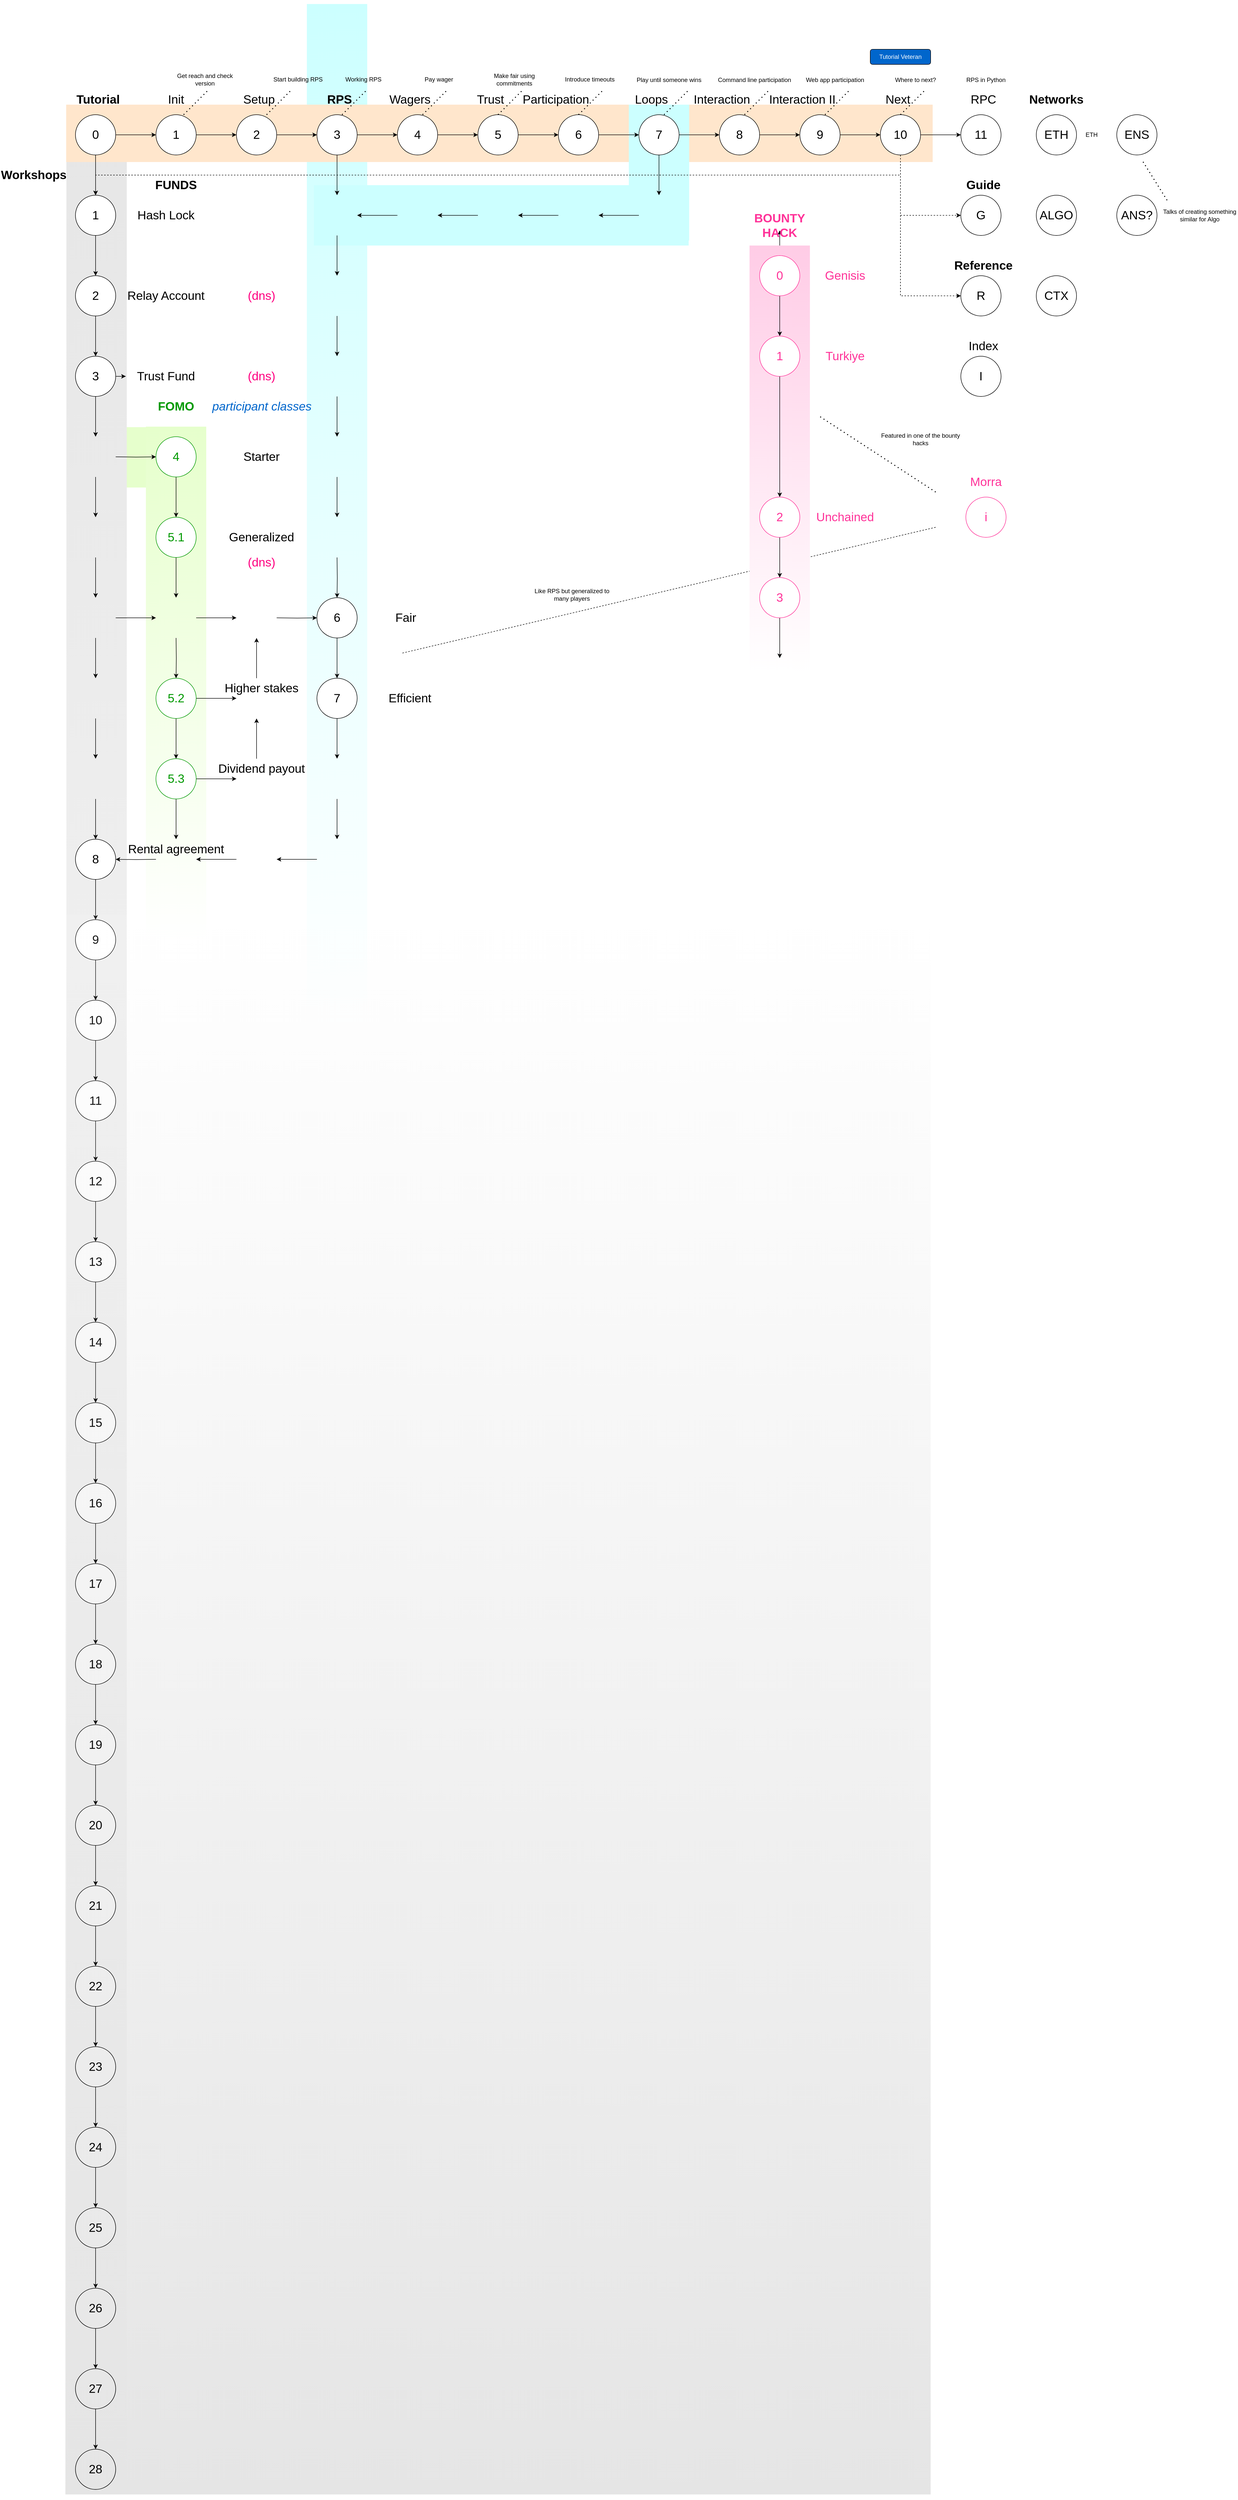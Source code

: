 <mxfile version="14.8.3" type="github">
  <diagram id="JWqnH68YOELqAhPtFyqL" name="Page-1">
    <mxGraphModel dx="5800" dy="5800" grid="1" gridSize="10" guides="1" tooltips="1" connect="1" arrows="1" fold="1" page="1" pageScale="1" pageWidth="827" pageHeight="1169" math="0" shadow="0">
      <root>
        <mxCell id="0" />
        <mxCell id="1" parent="0" />
        <mxCell id="3WRZl9oYsmr72j8aiQq1-4" value="" style="endArrow=none;dashed=1;html=1;" parent="1" edge="1">
          <mxGeometry width="50" height="50" relative="1" as="geometry">
            <mxPoint x="1030" y="1270" as="sourcePoint" />
            <mxPoint x="2090" y="1020" as="targetPoint" />
          </mxGeometry>
        </mxCell>
        <mxCell id="MvdbTgC7_QNQWsTqHOr7-23" value="" style="rounded=0;whiteSpace=wrap;html=1;strokeColor=none;gradientColor=#ffffff;fillColor=#FFCCE6;" parent="1" vertex="1">
          <mxGeometry x="1720" y="460" width="120" height="850" as="geometry" />
        </mxCell>
        <mxCell id="MvdbTgC7_QNQWsTqHOr7-8" value="" style="rounded=0;whiteSpace=wrap;html=1;strokeColor=none;fillColor=#E6FFCC;rotation=90;" parent="1" vertex="1">
          <mxGeometry x="450" y="754" width="120" height="254" as="geometry" />
        </mxCell>
        <mxCell id="MvdbTgC7_QNQWsTqHOr7-7" value="" style="rounded=0;whiteSpace=wrap;html=1;strokeColor=none;fillColor=#E6FFCC;gradientColor=#ffffff;" parent="1" vertex="1">
          <mxGeometry x="520" y="820" width="120" height="1020" as="geometry" />
        </mxCell>
        <mxCell id="MvdbTgC7_QNQWsTqHOr7-6" value="" style="rounded=0;whiteSpace=wrap;html=1;strokeColor=none;fillColor=#E6E6E6;gradientColor=#ffffff;" parent="1" vertex="1">
          <mxGeometry x="362" y="180" width="120" height="4760" as="geometry" />
        </mxCell>
        <mxCell id="MvdbTgC7_QNQWsTqHOr7-2" value="" style="rounded=0;whiteSpace=wrap;html=1;strokeColor=none;fillColor=#CCFFFF;gradientColor=#ffffff;" parent="1" vertex="1">
          <mxGeometry x="840" y="-20" width="120" height="2030" as="geometry" />
        </mxCell>
        <mxCell id="MvdbTgC7_QNQWsTqHOr7-3" value="" style="rounded=0;whiteSpace=wrap;html=1;strokeColor=none;rotation=90;fillColor=#FFE6CC;" parent="1" vertex="1">
          <mxGeometry x="1165.79" y="-624.23" width="114.03" height="1722.51" as="geometry" />
        </mxCell>
        <mxCell id="MvdbTgC7_QNQWsTqHOr7-5" value="" style="rounded=0;whiteSpace=wrap;html=1;strokeColor=none;fillColor=#CCFFFF;rotation=90;" parent="1" vertex="1">
          <mxGeometry x="1166.5" y="27.5" width="120" height="745" as="geometry" />
        </mxCell>
        <mxCell id="MvdbTgC7_QNQWsTqHOr7-4" value="" style="rounded=0;whiteSpace=wrap;html=1;strokeColor=none;fillColor=#CCFFFF;" parent="1" vertex="1">
          <mxGeometry x="1480" y="180" width="120" height="270" as="geometry" />
        </mxCell>
        <mxCell id="KKkGE1eCo8rrcUPM3MvS-4" value="" style="edgeStyle=orthogonalEdgeStyle;rounded=0;orthogonalLoop=1;jettySize=auto;html=1;" parent="1" source="KKkGE1eCo8rrcUPM3MvS-1" target="KKkGE1eCo8rrcUPM3MvS-3" edge="1">
          <mxGeometry relative="1" as="geometry" />
        </mxCell>
        <mxCell id="KKkGE1eCo8rrcUPM3MvS-20" value="" style="edgeStyle=orthogonalEdgeStyle;rounded=0;orthogonalLoop=1;jettySize=auto;html=1;startArrow=classic;startFill=1;endArrow=none;endFill=0;" parent="1" source="KKkGE1eCo8rrcUPM3MvS-1" target="KKkGE1eCo8rrcUPM3MvS-19" edge="1">
          <mxGeometry relative="1" as="geometry" />
        </mxCell>
        <UserObject label="&lt;font style=&quot;font-size: 24px&quot;&gt;1&lt;/font&gt;" link="https://docs.reach.sh/workshop-hash-lock.html" id="KKkGE1eCo8rrcUPM3MvS-1">
          <mxCell style="ellipse;whiteSpace=wrap;html=1;aspect=fixed;" parent="1" vertex="1">
            <mxGeometry x="380" y="360" width="80" height="80" as="geometry" />
          </mxCell>
        </UserObject>
        <mxCell id="KKkGE1eCo8rrcUPM3MvS-2" value="&lt;font style=&quot;font-size: 24px&quot;&gt;Hash Lock&lt;/font&gt;" style="text;html=1;strokeColor=none;fillColor=none;align=center;verticalAlign=middle;whiteSpace=wrap;rounded=0;" parent="1" vertex="1">
          <mxGeometry x="480" y="390" width="160" height="20" as="geometry" />
        </mxCell>
        <mxCell id="KKkGE1eCo8rrcUPM3MvS-8" value="" style="edgeStyle=orthogonalEdgeStyle;rounded=0;orthogonalLoop=1;jettySize=auto;html=1;" parent="1" source="KKkGE1eCo8rrcUPM3MvS-3" target="KKkGE1eCo8rrcUPM3MvS-7" edge="1">
          <mxGeometry relative="1" as="geometry" />
        </mxCell>
        <UserObject label="&lt;font style=&quot;font-size: 24px&quot;&gt;2&lt;/font&gt;" link="https://docs.reach.sh/workshop-relay.html" id="KKkGE1eCo8rrcUPM3MvS-3">
          <mxCell style="ellipse;whiteSpace=wrap;html=1;aspect=fixed;" parent="1" vertex="1">
            <mxGeometry x="380" y="520" width="80" height="80" as="geometry" />
          </mxCell>
        </UserObject>
        <mxCell id="KKkGE1eCo8rrcUPM3MvS-6" value="&lt;font style=&quot;font-size: 24px&quot;&gt;Relay Account&lt;/font&gt;" style="text;html=1;strokeColor=none;fillColor=none;align=center;verticalAlign=middle;whiteSpace=wrap;rounded=0;" parent="1" vertex="1">
          <mxGeometry x="480" y="550" width="160" height="20" as="geometry" />
        </mxCell>
        <mxCell id="KKkGE1eCo8rrcUPM3MvS-112" value="" style="edgeStyle=orthogonalEdgeStyle;rounded=0;orthogonalLoop=1;jettySize=auto;html=1;startArrow=none;startFill=0;endArrow=classic;endFill=1;strokeColor=#000000;" parent="1" source="KKkGE1eCo8rrcUPM3MvS-7" edge="1">
          <mxGeometry relative="1" as="geometry">
            <mxPoint x="420" y="840" as="targetPoint" />
          </mxGeometry>
        </mxCell>
        <UserObject label="&lt;span style=&quot;font-size: 24px&quot;&gt;3&lt;/span&gt;" link="https://docs.reach.sh/workshop-trust-fund.html" id="KKkGE1eCo8rrcUPM3MvS-7">
          <mxCell style="ellipse;whiteSpace=wrap;html=1;aspect=fixed;" parent="1" vertex="1">
            <mxGeometry x="380" y="680" width="80" height="80" as="geometry" />
          </mxCell>
        </UserObject>
        <mxCell id="KKkGE1eCo8rrcUPM3MvS-267" value="" style="edgeStyle=orthogonalEdgeStyle;rounded=0;orthogonalLoop=1;jettySize=auto;html=1;startArrow=classic;startFill=1;endArrow=none;endFill=0;strokeColor=#000000;" parent="1" source="KKkGE1eCo8rrcUPM3MvS-9" target="KKkGE1eCo8rrcUPM3MvS-7" edge="1">
          <mxGeometry relative="1" as="geometry" />
        </mxCell>
        <mxCell id="KKkGE1eCo8rrcUPM3MvS-9" value="&lt;span style=&quot;font-size: 24px&quot;&gt;Trust Fund&lt;/span&gt;" style="text;html=1;strokeColor=none;fillColor=none;align=center;verticalAlign=middle;whiteSpace=wrap;rounded=0;" parent="1" vertex="1">
          <mxGeometry x="480" y="710" width="160" height="20" as="geometry" />
        </mxCell>
        <mxCell id="KKkGE1eCo8rrcUPM3MvS-14" value="" style="edgeStyle=orthogonalEdgeStyle;rounded=0;orthogonalLoop=1;jettySize=auto;html=1;" parent="1" edge="1">
          <mxGeometry relative="1" as="geometry">
            <mxPoint x="420" y="920" as="sourcePoint" />
            <mxPoint x="420" y="1000" as="targetPoint" />
          </mxGeometry>
        </mxCell>
        <mxCell id="KKkGE1eCo8rrcUPM3MvS-100" value="" style="edgeStyle=orthogonalEdgeStyle;rounded=0;orthogonalLoop=1;jettySize=auto;html=1;startArrow=none;startFill=0;endArrow=classic;endFill=1;strokeColor=#000000;" parent="1" target="KKkGE1eCo8rrcUPM3MvS-99" edge="1">
          <mxGeometry relative="1" as="geometry">
            <mxPoint x="460" y="880" as="sourcePoint" />
          </mxGeometry>
        </mxCell>
        <mxCell id="KKkGE1eCo8rrcUPM3MvS-17" value="" style="edgeStyle=orthogonalEdgeStyle;rounded=0;orthogonalLoop=1;jettySize=auto;html=1;" parent="1" edge="1">
          <mxGeometry relative="1" as="geometry">
            <mxPoint x="420" y="1080" as="sourcePoint" />
            <mxPoint x="420" y="1160" as="targetPoint" />
          </mxGeometry>
        </mxCell>
        <mxCell id="KKkGE1eCo8rrcUPM3MvS-15" value="&lt;span style=&quot;font-size: 24px&quot;&gt;Generalized&lt;/span&gt;" style="text;html=1;strokeColor=none;fillColor=none;align=center;verticalAlign=middle;whiteSpace=wrap;rounded=0;" parent="1" vertex="1">
          <mxGeometry x="650" y="1030" width="200" height="20" as="geometry" />
        </mxCell>
        <mxCell id="KKkGE1eCo8rrcUPM3MvS-18" value="&lt;span style=&quot;font-size: 24px&quot;&gt;Fair&amp;nbsp;&lt;/span&gt;" style="text;html=1;strokeColor=none;fillColor=none;align=center;verticalAlign=middle;whiteSpace=wrap;rounded=0;" parent="1" vertex="1">
          <mxGeometry x="980" y="1190" width="120" height="20" as="geometry" />
        </mxCell>
        <mxCell id="KKkGE1eCo8rrcUPM3MvS-26" value="" style="edgeStyle=orthogonalEdgeStyle;rounded=0;orthogonalLoop=1;jettySize=auto;html=1;startArrow=none;startFill=0;endArrow=classic;endFill=1;" parent="1" source="KKkGE1eCo8rrcUPM3MvS-19" target="KKkGE1eCo8rrcUPM3MvS-25" edge="1">
          <mxGeometry relative="1" as="geometry" />
        </mxCell>
        <UserObject label="&lt;span style=&quot;font-size: 24px&quot;&gt;0&lt;/span&gt;" link="https://docs.reach.sh/tut.html" id="KKkGE1eCo8rrcUPM3MvS-19">
          <mxCell style="ellipse;whiteSpace=wrap;html=1;aspect=fixed;" parent="1" vertex="1">
            <mxGeometry x="380" y="200" width="80" height="80" as="geometry" />
          </mxCell>
        </UserObject>
        <mxCell id="KKkGE1eCo8rrcUPM3MvS-21" value="&lt;font style=&quot;font-size: 24px&quot;&gt;&lt;b&gt;Tutorial&lt;/b&gt;&lt;/font&gt;" style="text;html=1;strokeColor=none;fillColor=none;align=left;verticalAlign=middle;whiteSpace=wrap;rounded=0;" parent="1" vertex="1">
          <mxGeometry x="380" y="160" width="160" height="20" as="geometry" />
        </mxCell>
        <mxCell id="KKkGE1eCo8rrcUPM3MvS-29" value="" style="edgeStyle=orthogonalEdgeStyle;rounded=0;orthogonalLoop=1;jettySize=auto;html=1;startArrow=none;startFill=0;endArrow=classic;endFill=1;" parent="1" source="KKkGE1eCo8rrcUPM3MvS-25" target="KKkGE1eCo8rrcUPM3MvS-28" edge="1">
          <mxGeometry relative="1" as="geometry" />
        </mxCell>
        <UserObject label="&lt;span style=&quot;font-size: 24px&quot;&gt;1&lt;/span&gt;" link="https://docs.reach.sh/tut-1.html" id="KKkGE1eCo8rrcUPM3MvS-25">
          <mxCell style="ellipse;whiteSpace=wrap;html=1;aspect=fixed;" parent="1" vertex="1">
            <mxGeometry x="540" y="200" width="80" height="80" as="geometry" />
          </mxCell>
        </UserObject>
        <mxCell id="KKkGE1eCo8rrcUPM3MvS-27" value="&lt;font style=&quot;font-size: 24px&quot;&gt;Init&lt;/font&gt;" style="text;html=1;strokeColor=none;fillColor=none;align=center;verticalAlign=middle;whiteSpace=wrap;rounded=0;" parent="1" vertex="1">
          <mxGeometry x="525" y="160" width="110" height="20" as="geometry" />
        </mxCell>
        <mxCell id="KKkGE1eCo8rrcUPM3MvS-36" value="" style="edgeStyle=orthogonalEdgeStyle;rounded=0;orthogonalLoop=1;jettySize=auto;html=1;startArrow=none;startFill=0;endArrow=classic;endFill=1;" parent="1" source="KKkGE1eCo8rrcUPM3MvS-28" target="KKkGE1eCo8rrcUPM3MvS-35" edge="1">
          <mxGeometry relative="1" as="geometry" />
        </mxCell>
        <UserObject label="&lt;span style=&quot;font-size: 24px&quot;&gt;2&lt;/span&gt;" link="https://docs.reach.sh/tut-2.html" id="KKkGE1eCo8rrcUPM3MvS-28">
          <mxCell style="ellipse;whiteSpace=wrap;html=1;aspect=fixed;" parent="1" vertex="1">
            <mxGeometry x="700" y="200" width="80" height="80" as="geometry" />
          </mxCell>
        </UserObject>
        <mxCell id="KKkGE1eCo8rrcUPM3MvS-30" value="" style="endArrow=none;dashed=1;html=1;dashPattern=1 3;strokeWidth=2;" parent="1" edge="1">
          <mxGeometry width="50" height="50" relative="1" as="geometry">
            <mxPoint x="595" y="200" as="sourcePoint" />
            <mxPoint x="645" y="150" as="targetPoint" />
          </mxGeometry>
        </mxCell>
        <mxCell id="KKkGE1eCo8rrcUPM3MvS-31" value="&lt;font style=&quot;font-size: 12px&quot;&gt;Get reach and check version&lt;/font&gt;" style="text;html=1;strokeColor=none;fillColor=none;align=center;verticalAlign=middle;whiteSpace=wrap;rounded=0;" parent="1" vertex="1">
          <mxGeometry x="575" y="120" width="125" height="20" as="geometry" />
        </mxCell>
        <mxCell id="KKkGE1eCo8rrcUPM3MvS-32" value="&lt;font style=&quot;font-size: 24px&quot;&gt;Setup&lt;/font&gt;" style="text;html=1;strokeColor=none;fillColor=none;align=center;verticalAlign=middle;whiteSpace=wrap;rounded=0;" parent="1" vertex="1">
          <mxGeometry x="690" y="160" width="110" height="20" as="geometry" />
        </mxCell>
        <mxCell id="KKkGE1eCo8rrcUPM3MvS-33" value="Start building RPS" style="text;html=1;strokeColor=none;fillColor=none;align=center;verticalAlign=middle;whiteSpace=wrap;rounded=0;" parent="1" vertex="1">
          <mxGeometry x="760" y="120" width="125" height="20" as="geometry" />
        </mxCell>
        <mxCell id="KKkGE1eCo8rrcUPM3MvS-34" value="" style="endArrow=none;dashed=1;html=1;dashPattern=1 3;strokeWidth=2;" parent="1" edge="1">
          <mxGeometry width="50" height="50" relative="1" as="geometry">
            <mxPoint x="760" y="200" as="sourcePoint" />
            <mxPoint x="810" y="150" as="targetPoint" />
          </mxGeometry>
        </mxCell>
        <mxCell id="KKkGE1eCo8rrcUPM3MvS-41" value="" style="edgeStyle=orthogonalEdgeStyle;rounded=0;orthogonalLoop=1;jettySize=auto;html=1;startArrow=none;startFill=0;endArrow=classic;endFill=1;" parent="1" source="KKkGE1eCo8rrcUPM3MvS-35" target="KKkGE1eCo8rrcUPM3MvS-40" edge="1">
          <mxGeometry relative="1" as="geometry" />
        </mxCell>
        <mxCell id="KKkGE1eCo8rrcUPM3MvS-116" value="" style="edgeStyle=orthogonalEdgeStyle;rounded=0;orthogonalLoop=1;jettySize=auto;html=1;startArrow=none;startFill=0;endArrow=classic;endFill=1;strokeColor=#000000;" parent="1" source="KKkGE1eCo8rrcUPM3MvS-35" edge="1">
          <mxGeometry relative="1" as="geometry">
            <mxPoint x="900" y="360" as="targetPoint" />
          </mxGeometry>
        </mxCell>
        <UserObject label="&lt;span style=&quot;font-size: 24px&quot;&gt;3&lt;/span&gt;" link="https://docs.reach.sh/tut-3.html" id="KKkGE1eCo8rrcUPM3MvS-35">
          <mxCell style="ellipse;whiteSpace=wrap;html=1;aspect=fixed;" parent="1" vertex="1">
            <mxGeometry x="860" y="200" width="80" height="80" as="geometry" />
          </mxCell>
        </UserObject>
        <mxCell id="KKkGE1eCo8rrcUPM3MvS-37" value="&lt;font style=&quot;font-size: 24px&quot;&gt;&lt;b&gt;RPS&lt;/b&gt;&lt;/font&gt;" style="text;html=1;strokeColor=none;fillColor=none;align=center;verticalAlign=middle;whiteSpace=wrap;rounded=0;" parent="1" vertex="1">
          <mxGeometry x="850" y="160" width="110" height="20" as="geometry" />
        </mxCell>
        <mxCell id="KKkGE1eCo8rrcUPM3MvS-38" value="" style="endArrow=none;dashed=1;html=1;dashPattern=1 3;strokeWidth=2;" parent="1" edge="1">
          <mxGeometry width="50" height="50" relative="1" as="geometry">
            <mxPoint x="910" y="200" as="sourcePoint" />
            <mxPoint x="960" y="150" as="targetPoint" />
          </mxGeometry>
        </mxCell>
        <mxCell id="KKkGE1eCo8rrcUPM3MvS-39" value="Working RPS" style="text;html=1;strokeColor=none;fillColor=none;align=center;verticalAlign=middle;whiteSpace=wrap;rounded=0;" parent="1" vertex="1">
          <mxGeometry x="890" y="120" width="125" height="20" as="geometry" />
        </mxCell>
        <mxCell id="KKkGE1eCo8rrcUPM3MvS-46" value="" style="edgeStyle=orthogonalEdgeStyle;rounded=0;orthogonalLoop=1;jettySize=auto;html=1;startArrow=none;startFill=0;endArrow=classic;endFill=1;" parent="1" source="KKkGE1eCo8rrcUPM3MvS-40" target="KKkGE1eCo8rrcUPM3MvS-45" edge="1">
          <mxGeometry relative="1" as="geometry" />
        </mxCell>
        <UserObject label="&lt;span style=&quot;font-size: 24px&quot;&gt;4&lt;/span&gt;" link="https://docs.reach.sh/tut-4.html" id="KKkGE1eCo8rrcUPM3MvS-40">
          <mxCell style="ellipse;whiteSpace=wrap;html=1;aspect=fixed;" parent="1" vertex="1">
            <mxGeometry x="1020" y="200" width="80" height="80" as="geometry" />
          </mxCell>
        </UserObject>
        <mxCell id="KKkGE1eCo8rrcUPM3MvS-42" value="&lt;font style=&quot;font-size: 24px&quot;&gt;Wagers&lt;/font&gt;" style="text;html=1;strokeColor=none;fillColor=none;align=center;verticalAlign=middle;whiteSpace=wrap;rounded=0;" parent="1" vertex="1">
          <mxGeometry x="990" y="160" width="110" height="20" as="geometry" />
        </mxCell>
        <mxCell id="KKkGE1eCo8rrcUPM3MvS-43" value="" style="endArrow=none;dashed=1;html=1;dashPattern=1 3;strokeWidth=2;" parent="1" edge="1">
          <mxGeometry width="50" height="50" relative="1" as="geometry">
            <mxPoint x="1070" y="200" as="sourcePoint" />
            <mxPoint x="1120" y="150" as="targetPoint" />
          </mxGeometry>
        </mxCell>
        <mxCell id="KKkGE1eCo8rrcUPM3MvS-44" value="Pay wager" style="text;html=1;strokeColor=none;fillColor=none;align=center;verticalAlign=middle;whiteSpace=wrap;rounded=0;" parent="1" vertex="1">
          <mxGeometry x="1040" y="120" width="125" height="20" as="geometry" />
        </mxCell>
        <mxCell id="KKkGE1eCo8rrcUPM3MvS-51" value="" style="edgeStyle=orthogonalEdgeStyle;rounded=0;orthogonalLoop=1;jettySize=auto;html=1;startArrow=none;startFill=0;endArrow=classic;endFill=1;" parent="1" source="KKkGE1eCo8rrcUPM3MvS-45" target="KKkGE1eCo8rrcUPM3MvS-50" edge="1">
          <mxGeometry relative="1" as="geometry" />
        </mxCell>
        <UserObject label="&lt;span style=&quot;font-size: 24px&quot;&gt;5&lt;/span&gt;" link="https://docs.reach.sh/tut-5.html" id="KKkGE1eCo8rrcUPM3MvS-45">
          <mxCell style="ellipse;whiteSpace=wrap;html=1;aspect=fixed;" parent="1" vertex="1">
            <mxGeometry x="1180" y="200" width="80" height="80" as="geometry" />
          </mxCell>
        </UserObject>
        <mxCell id="KKkGE1eCo8rrcUPM3MvS-47" value="&lt;font style=&quot;font-size: 24px&quot;&gt;Trust&lt;/font&gt;" style="text;html=1;strokeColor=none;fillColor=none;align=center;verticalAlign=middle;whiteSpace=wrap;rounded=0;" parent="1" vertex="1">
          <mxGeometry x="1150" y="160" width="110" height="20" as="geometry" />
        </mxCell>
        <mxCell id="KKkGE1eCo8rrcUPM3MvS-48" value="" style="endArrow=none;dashed=1;html=1;dashPattern=1 3;strokeWidth=2;" parent="1" edge="1">
          <mxGeometry width="50" height="50" relative="1" as="geometry">
            <mxPoint x="1220" y="200" as="sourcePoint" />
            <mxPoint x="1270" y="150" as="targetPoint" />
          </mxGeometry>
        </mxCell>
        <mxCell id="KKkGE1eCo8rrcUPM3MvS-49" value="Make fair using commitments" style="text;html=1;strokeColor=none;fillColor=none;align=center;verticalAlign=middle;whiteSpace=wrap;rounded=0;" parent="1" vertex="1">
          <mxGeometry x="1190" y="120" width="125" height="20" as="geometry" />
        </mxCell>
        <mxCell id="KKkGE1eCo8rrcUPM3MvS-56" value="" style="edgeStyle=orthogonalEdgeStyle;rounded=0;orthogonalLoop=1;jettySize=auto;html=1;startArrow=none;startFill=0;endArrow=classic;endFill=1;" parent="1" source="KKkGE1eCo8rrcUPM3MvS-50" target="KKkGE1eCo8rrcUPM3MvS-55" edge="1">
          <mxGeometry relative="1" as="geometry" />
        </mxCell>
        <UserObject label="&lt;span style=&quot;font-size: 24px&quot;&gt;6&lt;/span&gt;" link="https://docs.reach.sh/tut-6.html" id="KKkGE1eCo8rrcUPM3MvS-50">
          <mxCell style="ellipse;whiteSpace=wrap;html=1;aspect=fixed;" parent="1" vertex="1">
            <mxGeometry x="1340" y="200" width="80" height="80" as="geometry" />
          </mxCell>
        </UserObject>
        <mxCell id="KKkGE1eCo8rrcUPM3MvS-52" value="&lt;span style=&quot;font-size: 24px&quot;&gt;Participation&lt;/span&gt;" style="text;html=1;strokeColor=none;fillColor=none;align=center;verticalAlign=middle;whiteSpace=wrap;rounded=0;" parent="1" vertex="1">
          <mxGeometry x="1280" y="160" width="110" height="20" as="geometry" />
        </mxCell>
        <mxCell id="KKkGE1eCo8rrcUPM3MvS-53" value="Introduce timeouts" style="text;html=1;strokeColor=none;fillColor=none;align=center;verticalAlign=middle;whiteSpace=wrap;rounded=0;" parent="1" vertex="1">
          <mxGeometry x="1340" y="120" width="125" height="20" as="geometry" />
        </mxCell>
        <mxCell id="KKkGE1eCo8rrcUPM3MvS-54" value="" style="endArrow=none;dashed=1;html=1;dashPattern=1 3;strokeWidth=2;" parent="1" edge="1">
          <mxGeometry width="50" height="50" relative="1" as="geometry">
            <mxPoint x="1380" y="200" as="sourcePoint" />
            <mxPoint x="1430" y="150" as="targetPoint" />
          </mxGeometry>
        </mxCell>
        <mxCell id="KKkGE1eCo8rrcUPM3MvS-61" value="" style="edgeStyle=orthogonalEdgeStyle;rounded=0;orthogonalLoop=1;jettySize=auto;html=1;startArrow=none;startFill=0;endArrow=classic;endFill=1;" parent="1" source="KKkGE1eCo8rrcUPM3MvS-55" target="KKkGE1eCo8rrcUPM3MvS-60" edge="1">
          <mxGeometry relative="1" as="geometry" />
        </mxCell>
        <mxCell id="KKkGE1eCo8rrcUPM3MvS-135" value="" style="edgeStyle=orthogonalEdgeStyle;rounded=0;orthogonalLoop=1;jettySize=auto;html=1;startArrow=none;startFill=0;endArrow=classic;endFill=1;strokeColor=#000000;" parent="1" source="KKkGE1eCo8rrcUPM3MvS-55" edge="1">
          <mxGeometry relative="1" as="geometry">
            <mxPoint x="1540" y="360" as="targetPoint" />
          </mxGeometry>
        </mxCell>
        <UserObject label="&lt;span style=&quot;font-size: 24px&quot;&gt;7&lt;/span&gt;" link="https://docs.reach.sh/tut-7.html" id="KKkGE1eCo8rrcUPM3MvS-55">
          <mxCell style="ellipse;whiteSpace=wrap;html=1;aspect=fixed;" parent="1" vertex="1">
            <mxGeometry x="1500" y="200" width="80" height="80" as="geometry" />
          </mxCell>
        </UserObject>
        <mxCell id="KKkGE1eCo8rrcUPM3MvS-57" value="&lt;span style=&quot;font-size: 24px&quot;&gt;Loops&lt;/span&gt;" style="text;html=1;strokeColor=none;fillColor=none;align=center;verticalAlign=middle;whiteSpace=wrap;rounded=0;" parent="1" vertex="1">
          <mxGeometry x="1470" y="160" width="110" height="20" as="geometry" />
        </mxCell>
        <mxCell id="KKkGE1eCo8rrcUPM3MvS-58" value="" style="endArrow=none;dashed=1;html=1;dashPattern=1 3;strokeWidth=2;" parent="1" edge="1">
          <mxGeometry width="50" height="50" relative="1" as="geometry">
            <mxPoint x="1550" y="200" as="sourcePoint" />
            <mxPoint x="1600" y="150" as="targetPoint" />
          </mxGeometry>
        </mxCell>
        <mxCell id="KKkGE1eCo8rrcUPM3MvS-59" value="Play until someone wins" style="text;html=1;strokeColor=none;fillColor=none;align=center;verticalAlign=middle;whiteSpace=wrap;rounded=0;" parent="1" vertex="1">
          <mxGeometry x="1490" y="120" width="140" height="22.4" as="geometry" />
        </mxCell>
        <mxCell id="KKkGE1eCo8rrcUPM3MvS-66" value="" style="edgeStyle=orthogonalEdgeStyle;rounded=0;orthogonalLoop=1;jettySize=auto;html=1;startArrow=none;startFill=0;endArrow=classic;endFill=1;" parent="1" source="KKkGE1eCo8rrcUPM3MvS-60" target="KKkGE1eCo8rrcUPM3MvS-65" edge="1">
          <mxGeometry relative="1" as="geometry" />
        </mxCell>
        <UserObject label="&lt;span style=&quot;font-size: 24px&quot;&gt;8&lt;/span&gt;" link="https://docs.reach.sh/tut-8.html" id="KKkGE1eCo8rrcUPM3MvS-60">
          <mxCell style="ellipse;whiteSpace=wrap;html=1;aspect=fixed;" parent="1" vertex="1">
            <mxGeometry x="1660" y="200" width="80" height="80" as="geometry" />
          </mxCell>
        </UserObject>
        <mxCell id="KKkGE1eCo8rrcUPM3MvS-62" value="&lt;span style=&quot;font-size: 24px&quot;&gt;Interaction&lt;/span&gt;" style="text;html=1;strokeColor=none;fillColor=none;align=center;verticalAlign=middle;whiteSpace=wrap;rounded=0;" parent="1" vertex="1">
          <mxGeometry x="1610" y="160" width="110" height="20" as="geometry" />
        </mxCell>
        <mxCell id="KKkGE1eCo8rrcUPM3MvS-63" value="" style="endArrow=none;dashed=1;html=1;dashPattern=1 3;strokeWidth=2;" parent="1" edge="1">
          <mxGeometry width="50" height="50" relative="1" as="geometry">
            <mxPoint x="1710" y="200" as="sourcePoint" />
            <mxPoint x="1760" y="150" as="targetPoint" />
          </mxGeometry>
        </mxCell>
        <mxCell id="KKkGE1eCo8rrcUPM3MvS-64" value="Command line participation" style="text;html=1;strokeColor=none;fillColor=none;align=center;verticalAlign=middle;whiteSpace=wrap;rounded=0;" parent="1" vertex="1">
          <mxGeometry x="1650" y="120" width="160" height="22.4" as="geometry" />
        </mxCell>
        <mxCell id="KKkGE1eCo8rrcUPM3MvS-71" value="" style="edgeStyle=orthogonalEdgeStyle;rounded=0;orthogonalLoop=1;jettySize=auto;html=1;startArrow=none;startFill=0;endArrow=classic;endFill=1;" parent="1" source="KKkGE1eCo8rrcUPM3MvS-65" target="KKkGE1eCo8rrcUPM3MvS-70" edge="1">
          <mxGeometry relative="1" as="geometry" />
        </mxCell>
        <UserObject label="&lt;span style=&quot;font-size: 24px&quot;&gt;9&lt;/span&gt;" link="https://docs.reach.sh/tut-9.html" id="KKkGE1eCo8rrcUPM3MvS-65">
          <mxCell style="ellipse;whiteSpace=wrap;html=1;aspect=fixed;" parent="1" vertex="1">
            <mxGeometry x="1820" y="200" width="80" height="80" as="geometry" />
          </mxCell>
        </UserObject>
        <mxCell id="KKkGE1eCo8rrcUPM3MvS-67" value="&lt;span style=&quot;font-size: 24px&quot;&gt;Interaction II&lt;/span&gt;" style="text;html=1;strokeColor=none;fillColor=none;align=center;verticalAlign=middle;whiteSpace=wrap;rounded=0;" parent="1" vertex="1">
          <mxGeometry x="1750" y="160" width="150" height="20" as="geometry" />
        </mxCell>
        <mxCell id="KKkGE1eCo8rrcUPM3MvS-68" value="" style="endArrow=none;dashed=1;html=1;dashPattern=1 3;strokeWidth=2;" parent="1" edge="1">
          <mxGeometry width="50" height="50" relative="1" as="geometry">
            <mxPoint x="1870" y="200" as="sourcePoint" />
            <mxPoint x="1920" y="150" as="targetPoint" />
          </mxGeometry>
        </mxCell>
        <mxCell id="KKkGE1eCo8rrcUPM3MvS-69" value="Web app participation" style="text;html=1;strokeColor=none;fillColor=none;align=center;verticalAlign=middle;whiteSpace=wrap;rounded=0;" parent="1" vertex="1">
          <mxGeometry x="1820" y="120" width="140" height="22.4" as="geometry" />
        </mxCell>
        <mxCell id="KKkGE1eCo8rrcUPM3MvS-73" value="" style="edgeStyle=orthogonalEdgeStyle;rounded=0;orthogonalLoop=1;jettySize=auto;html=1;startArrow=none;startFill=0;endArrow=classic;endFill=1;" parent="1" source="KKkGE1eCo8rrcUPM3MvS-70" target="KKkGE1eCo8rrcUPM3MvS-72" edge="1">
          <mxGeometry relative="1" as="geometry" />
        </mxCell>
        <mxCell id="KKkGE1eCo8rrcUPM3MvS-83" value="" style="edgeStyle=orthogonalEdgeStyle;rounded=0;orthogonalLoop=1;jettySize=auto;html=1;startArrow=none;startFill=0;endArrow=classic;endFill=1;dashed=1;entryX=0.5;entryY=0;entryDx=0;entryDy=0;" parent="1" source="KKkGE1eCo8rrcUPM3MvS-70" target="KKkGE1eCo8rrcUPM3MvS-1" edge="1">
          <mxGeometry relative="1" as="geometry">
            <mxPoint x="520" y="319" as="targetPoint" />
            <Array as="points">
              <mxPoint x="2020" y="320" />
              <mxPoint x="420" y="320" />
            </Array>
          </mxGeometry>
        </mxCell>
        <mxCell id="KKkGE1eCo8rrcUPM3MvS-87" style="edgeStyle=orthogonalEdgeStyle;rounded=0;orthogonalLoop=1;jettySize=auto;html=1;exitX=0.5;exitY=1;exitDx=0;exitDy=0;startArrow=none;startFill=0;endArrow=classic;endFill=1;strokeColor=#000000;dashed=1;entryX=0;entryY=0.5;entryDx=0;entryDy=0;" parent="1" source="KKkGE1eCo8rrcUPM3MvS-70" target="KKkGE1eCo8rrcUPM3MvS-89" edge="1">
          <mxGeometry relative="1" as="geometry">
            <mxPoint x="1830" y="360" as="targetPoint" />
            <Array as="points">
              <mxPoint x="2020" y="400" />
            </Array>
          </mxGeometry>
        </mxCell>
        <mxCell id="KKkGE1eCo8rrcUPM3MvS-93" style="edgeStyle=orthogonalEdgeStyle;rounded=0;orthogonalLoop=1;jettySize=auto;html=1;exitX=0.5;exitY=1;exitDx=0;exitDy=0;entryX=0;entryY=0.5;entryDx=0;entryDy=0;dashed=1;startArrow=none;startFill=0;endArrow=classic;endFill=1;strokeColor=#000000;" parent="1" source="KKkGE1eCo8rrcUPM3MvS-70" target="KKkGE1eCo8rrcUPM3MvS-91" edge="1">
          <mxGeometry relative="1" as="geometry" />
        </mxCell>
        <UserObject label="&lt;span style=&quot;font-size: 24px&quot;&gt;10&lt;/span&gt;" link="https://docs.reach.sh/tut-10.html" id="KKkGE1eCo8rrcUPM3MvS-70">
          <mxCell style="ellipse;whiteSpace=wrap;html=1;aspect=fixed;" parent="1" vertex="1">
            <mxGeometry x="1980" y="200" width="80" height="80" as="geometry" />
          </mxCell>
        </UserObject>
        <UserObject label="&lt;span style=&quot;font-size: 24px&quot;&gt;11&lt;/span&gt;" link="https://docs.reach.sh/tut-7-rpc.html" id="KKkGE1eCo8rrcUPM3MvS-72">
          <mxCell style="ellipse;whiteSpace=wrap;html=1;aspect=fixed;" parent="1" vertex="1">
            <mxGeometry x="2140" y="200" width="80" height="80" as="geometry" />
          </mxCell>
        </UserObject>
        <mxCell id="KKkGE1eCo8rrcUPM3MvS-74" value="&lt;span style=&quot;font-size: 24px&quot;&gt;Next&lt;/span&gt;" style="text;html=1;strokeColor=none;fillColor=none;align=center;verticalAlign=middle;whiteSpace=wrap;rounded=0;" parent="1" vertex="1">
          <mxGeometry x="1940" y="160" width="150" height="20" as="geometry" />
        </mxCell>
        <mxCell id="KKkGE1eCo8rrcUPM3MvS-76" value="" style="endArrow=none;dashed=1;html=1;dashPattern=1 3;strokeWidth=2;" parent="1" edge="1">
          <mxGeometry width="50" height="50" relative="1" as="geometry">
            <mxPoint x="2020" y="200" as="sourcePoint" />
            <mxPoint x="2070" y="150" as="targetPoint" />
          </mxGeometry>
        </mxCell>
        <mxCell id="KKkGE1eCo8rrcUPM3MvS-77" value="Where to next?" style="text;html=1;strokeColor=none;fillColor=none;align=center;verticalAlign=middle;whiteSpace=wrap;rounded=0;" parent="1" vertex="1">
          <mxGeometry x="1980" y="120" width="140" height="22.4" as="geometry" />
        </mxCell>
        <mxCell id="KKkGE1eCo8rrcUPM3MvS-78" value="&lt;span style=&quot;font-size: 24px&quot;&gt;RPC&lt;/span&gt;" style="text;html=1;strokeColor=none;fillColor=none;align=center;verticalAlign=middle;whiteSpace=wrap;rounded=0;" parent="1" vertex="1">
          <mxGeometry x="2110" y="160" width="150" height="20" as="geometry" />
        </mxCell>
        <mxCell id="KKkGE1eCo8rrcUPM3MvS-79" value="RPS in Python" style="text;html=1;strokeColor=none;fillColor=none;align=center;verticalAlign=middle;whiteSpace=wrap;rounded=0;" parent="1" vertex="1">
          <mxGeometry x="2120" y="120" width="140" height="22.4" as="geometry" />
        </mxCell>
        <mxCell id="KKkGE1eCo8rrcUPM3MvS-81" value="&lt;span style=&quot;background-color: rgb(0 , 102 , 204)&quot;&gt;&lt;font color=&quot;#ffffff&quot;&gt;Tutorial Veteran&lt;/font&gt;&lt;/span&gt;" style="rounded=1;whiteSpace=wrap;html=1;fillColor=#0066CC;" parent="1" vertex="1">
          <mxGeometry x="1960" y="70" width="120" height="30" as="geometry" />
        </mxCell>
        <UserObject label="&lt;font style=&quot;font-size: 24px&quot;&gt;&lt;b&gt;Workshops&lt;/b&gt;&lt;/font&gt;" link="https://docs.reach.sh/workshop.html" id="KKkGE1eCo8rrcUPM3MvS-85">
          <mxCell style="text;html=1;strokeColor=none;fillColor=none;align=left;verticalAlign=middle;whiteSpace=wrap;rounded=0;" parent="1" vertex="1">
            <mxGeometry x="230" y="310" width="160" height="20" as="geometry" />
          </mxCell>
        </UserObject>
        <UserObject label="&lt;span style=&quot;font-size: 24px&quot;&gt;G&lt;/span&gt;" link="https://docs.reach.sh/guide.html" id="KKkGE1eCo8rrcUPM3MvS-89">
          <mxCell style="ellipse;whiteSpace=wrap;html=1;aspect=fixed;" parent="1" vertex="1">
            <mxGeometry x="2140" y="360" width="80" height="80" as="geometry" />
          </mxCell>
        </UserObject>
        <UserObject label="&lt;span style=&quot;font-size: 24px&quot;&gt;R&lt;/span&gt;" link="https://docs.reach.sh/ref.html" id="KKkGE1eCo8rrcUPM3MvS-91">
          <mxCell style="ellipse;whiteSpace=wrap;html=1;aspect=fixed;" parent="1" vertex="1">
            <mxGeometry x="2140" y="520" width="80" height="80" as="geometry" />
          </mxCell>
        </UserObject>
        <mxCell id="KKkGE1eCo8rrcUPM3MvS-94" value="&lt;span style=&quot;font-size: 24px&quot;&gt;&lt;b&gt;Guide&lt;/b&gt;&lt;/span&gt;" style="text;html=1;strokeColor=none;fillColor=none;align=center;verticalAlign=middle;whiteSpace=wrap;rounded=0;" parent="1" vertex="1">
          <mxGeometry x="2110" y="330" width="150" height="20" as="geometry" />
        </mxCell>
        <mxCell id="KKkGE1eCo8rrcUPM3MvS-95" value="&lt;span style=&quot;font-size: 24px&quot;&gt;&lt;b&gt;Reference&lt;/b&gt;&lt;/span&gt;" style="text;html=1;strokeColor=none;fillColor=none;align=center;verticalAlign=middle;whiteSpace=wrap;rounded=0;" parent="1" vertex="1">
          <mxGeometry x="2110" y="490" width="150" height="20" as="geometry" />
        </mxCell>
        <UserObject label="&lt;span style=&quot;font-size: 24px&quot;&gt;I&lt;br&gt;&lt;/span&gt;" link="https://docs.reach.sh/ref.html" id="KKkGE1eCo8rrcUPM3MvS-96">
          <mxCell style="ellipse;whiteSpace=wrap;html=1;aspect=fixed;" parent="1" vertex="1">
            <mxGeometry x="2140" y="680" width="80" height="80" as="geometry" />
          </mxCell>
        </UserObject>
        <mxCell id="KKkGE1eCo8rrcUPM3MvS-98" value="&lt;span style=&quot;font-size: 24px&quot;&gt;Index&lt;/span&gt;" style="text;html=1;strokeColor=none;fillColor=none;align=center;verticalAlign=middle;whiteSpace=wrap;rounded=0;" parent="1" vertex="1">
          <mxGeometry x="2110" y="650" width="150" height="20" as="geometry" />
        </mxCell>
        <mxCell id="KKkGE1eCo8rrcUPM3MvS-149" value="" style="edgeStyle=orthogonalEdgeStyle;rounded=0;orthogonalLoop=1;jettySize=auto;html=1;startArrow=none;startFill=0;endArrow=classic;endFill=1;strokeColor=#000000;" parent="1" source="KKkGE1eCo8rrcUPM3MvS-99" target="KKkGE1eCo8rrcUPM3MvS-101" edge="1">
          <mxGeometry relative="1" as="geometry" />
        </mxCell>
        <UserObject label="&lt;font style=&quot;font-size: 24px&quot; color=&quot;#009900&quot;&gt;4&lt;/font&gt;" link="https://docs.reach.sh/workshop-fomo.html" id="KKkGE1eCo8rrcUPM3MvS-99">
          <mxCell style="ellipse;whiteSpace=wrap;html=1;aspect=fixed;strokeColor=#009900;" parent="1" vertex="1">
            <mxGeometry x="540" y="840" width="80" height="80" as="geometry" />
          </mxCell>
        </UserObject>
        <mxCell id="KKkGE1eCo8rrcUPM3MvS-172" value="" style="edgeStyle=orthogonalEdgeStyle;rounded=0;orthogonalLoop=1;jettySize=auto;html=1;startArrow=none;startFill=0;endArrow=classic;endFill=1;strokeColor=#000000;" parent="1" source="KKkGE1eCo8rrcUPM3MvS-101" edge="1">
          <mxGeometry relative="1" as="geometry">
            <mxPoint x="580" y="1160" as="targetPoint" />
          </mxGeometry>
        </mxCell>
        <UserObject label="&lt;font color=&quot;#009900&quot;&gt;&lt;span style=&quot;font-size: 24px&quot;&gt;5.1&lt;/span&gt;&lt;/font&gt;" link="https://docs.reach.sh/workshop-fomo-generalized.html" id="KKkGE1eCo8rrcUPM3MvS-101">
          <mxCell style="ellipse;whiteSpace=wrap;html=1;aspect=fixed;strokeColor=#009900;" parent="1" vertex="1">
            <mxGeometry x="540" y="1000" width="80" height="80" as="geometry" />
          </mxCell>
        </UserObject>
        <mxCell id="KKkGE1eCo8rrcUPM3MvS-107" value="" style="edgeStyle=orthogonalEdgeStyle;rounded=0;orthogonalLoop=1;jettySize=auto;html=1;startArrow=none;startFill=0;endArrow=classic;endFill=1;strokeColor=#000000;" parent="1" edge="1">
          <mxGeometry relative="1" as="geometry">
            <mxPoint x="620" y="1200" as="sourcePoint" />
            <mxPoint x="700" y="1200" as="targetPoint" />
          </mxGeometry>
        </mxCell>
        <mxCell id="KKkGE1eCo8rrcUPM3MvS-114" value="" style="edgeStyle=orthogonalEdgeStyle;rounded=0;orthogonalLoop=1;jettySize=auto;html=1;startArrow=none;startFill=0;endArrow=classic;endFill=1;strokeColor=#000000;" parent="1" target="KKkGE1eCo8rrcUPM3MvS-113" edge="1">
          <mxGeometry relative="1" as="geometry">
            <mxPoint x="780" y="1200" as="sourcePoint" />
          </mxGeometry>
        </mxCell>
        <mxCell id="KKkGE1eCo8rrcUPM3MvS-161" value="" style="edgeStyle=orthogonalEdgeStyle;rounded=0;orthogonalLoop=1;jettySize=auto;html=1;startArrow=none;startFill=0;endArrow=classic;endFill=1;" parent="1" source="KKkGE1eCo8rrcUPM3MvS-113" target="KKkGE1eCo8rrcUPM3MvS-160" edge="1">
          <mxGeometry relative="1" as="geometry" />
        </mxCell>
        <UserObject label="&lt;font style=&quot;font-size: 24px&quot;&gt;6&lt;/font&gt;" link="https://docs.reach.sh/workshop-rps-fair.html" id="KKkGE1eCo8rrcUPM3MvS-113">
          <mxCell style="ellipse;whiteSpace=wrap;html=1;aspect=fixed;" parent="1" vertex="1">
            <mxGeometry x="860" y="1160" width="80" height="80" as="geometry" />
          </mxCell>
        </UserObject>
        <mxCell id="KKkGE1eCo8rrcUPM3MvS-118" value="" style="edgeStyle=orthogonalEdgeStyle;rounded=0;orthogonalLoop=1;jettySize=auto;html=1;startArrow=none;startFill=0;endArrow=classic;endFill=1;strokeColor=#000000;" parent="1" edge="1">
          <mxGeometry relative="1" as="geometry">
            <mxPoint x="900" y="440" as="sourcePoint" />
            <mxPoint x="900" y="520" as="targetPoint" />
          </mxGeometry>
        </mxCell>
        <mxCell id="KKkGE1eCo8rrcUPM3MvS-120" value="" style="edgeStyle=orthogonalEdgeStyle;rounded=0;orthogonalLoop=1;jettySize=auto;html=1;startArrow=none;startFill=0;endArrow=classic;endFill=1;strokeColor=#000000;" parent="1" edge="1">
          <mxGeometry relative="1" as="geometry">
            <mxPoint x="900" y="600" as="sourcePoint" />
            <mxPoint x="900" y="680" as="targetPoint" />
          </mxGeometry>
        </mxCell>
        <mxCell id="KKkGE1eCo8rrcUPM3MvS-123" value="" style="edgeStyle=orthogonalEdgeStyle;rounded=0;orthogonalLoop=1;jettySize=auto;html=1;startArrow=none;startFill=0;endArrow=classic;endFill=1;strokeColor=#000000;" parent="1" edge="1">
          <mxGeometry relative="1" as="geometry">
            <mxPoint x="900" y="760" as="sourcePoint" />
            <mxPoint x="900" y="840" as="targetPoint" />
          </mxGeometry>
        </mxCell>
        <mxCell id="KKkGE1eCo8rrcUPM3MvS-126" value="" style="edgeStyle=orthogonalEdgeStyle;rounded=0;orthogonalLoop=1;jettySize=auto;html=1;startArrow=none;startFill=0;endArrow=classic;endFill=1;strokeColor=#000000;" parent="1" edge="1">
          <mxGeometry relative="1" as="geometry">
            <mxPoint x="900" y="920" as="sourcePoint" />
            <mxPoint x="900" y="1000" as="targetPoint" />
          </mxGeometry>
        </mxCell>
        <mxCell id="KKkGE1eCo8rrcUPM3MvS-127" value="" style="edgeStyle=orthogonalEdgeStyle;rounded=0;orthogonalLoop=1;jettySize=auto;html=1;startArrow=none;startFill=0;endArrow=classic;endFill=1;strokeColor=#000000;" parent="1" target="KKkGE1eCo8rrcUPM3MvS-113" edge="1">
          <mxGeometry relative="1" as="geometry">
            <mxPoint x="900" y="1080" as="sourcePoint" />
          </mxGeometry>
        </mxCell>
        <mxCell id="KKkGE1eCo8rrcUPM3MvS-128" value="&lt;span style=&quot;font-size: 24px&quot;&gt;Starter&lt;/span&gt;" style="text;html=1;strokeColor=none;fillColor=none;align=center;verticalAlign=middle;whiteSpace=wrap;rounded=0;" parent="1" vertex="1">
          <mxGeometry x="650" y="870" width="200" height="20" as="geometry" />
        </mxCell>
        <mxCell id="KKkGE1eCo8rrcUPM3MvS-129" value="&lt;span style=&quot;font-size: 24px&quot;&gt;&lt;b&gt;&lt;font color=&quot;#009900&quot;&gt;FOMO&lt;/font&gt;&lt;/b&gt;&lt;/span&gt;" style="text;html=1;strokeColor=none;fillColor=none;align=center;verticalAlign=middle;whiteSpace=wrap;rounded=0;" parent="1" vertex="1">
          <mxGeometry x="480" y="770" width="200" height="20" as="geometry" />
        </mxCell>
        <mxCell id="KKkGE1eCo8rrcUPM3MvS-133" value="&lt;span style=&quot;font-size: 24px&quot;&gt;&lt;b&gt;FUNDS&lt;/b&gt;&lt;/span&gt;" style="text;html=1;strokeColor=none;fillColor=none;align=center;verticalAlign=middle;whiteSpace=wrap;rounded=0;" parent="1" vertex="1">
          <mxGeometry x="480" y="330" width="200" height="20" as="geometry" />
        </mxCell>
        <mxCell id="KKkGE1eCo8rrcUPM3MvS-137" value="" style="edgeStyle=orthogonalEdgeStyle;rounded=0;orthogonalLoop=1;jettySize=auto;html=1;startArrow=none;startFill=0;endArrow=classic;endFill=1;strokeColor=#000000;" parent="1" edge="1">
          <mxGeometry relative="1" as="geometry">
            <mxPoint x="1500" y="400" as="sourcePoint" />
            <mxPoint x="1420" y="400" as="targetPoint" />
          </mxGeometry>
        </mxCell>
        <mxCell id="KKkGE1eCo8rrcUPM3MvS-139" value="" style="edgeStyle=orthogonalEdgeStyle;rounded=0;orthogonalLoop=1;jettySize=auto;html=1;startArrow=none;startFill=0;endArrow=classic;endFill=1;strokeColor=#000000;" parent="1" edge="1">
          <mxGeometry relative="1" as="geometry">
            <mxPoint x="1340" y="400" as="sourcePoint" />
            <mxPoint x="1260" y="400" as="targetPoint" />
          </mxGeometry>
        </mxCell>
        <mxCell id="KKkGE1eCo8rrcUPM3MvS-141" value="" style="edgeStyle=orthogonalEdgeStyle;rounded=0;orthogonalLoop=1;jettySize=auto;html=1;startArrow=none;startFill=0;endArrow=classic;endFill=1;strokeColor=#000000;" parent="1" edge="1">
          <mxGeometry relative="1" as="geometry">
            <mxPoint x="1180" y="400" as="sourcePoint" />
            <mxPoint x="1100" y="400" as="targetPoint" />
          </mxGeometry>
        </mxCell>
        <mxCell id="KKkGE1eCo8rrcUPM3MvS-143" value="" style="edgeStyle=orthogonalEdgeStyle;rounded=0;orthogonalLoop=1;jettySize=auto;html=1;startArrow=none;startFill=0;endArrow=classic;endFill=1;strokeColor=#000000;" parent="1" edge="1">
          <mxGeometry relative="1" as="geometry">
            <mxPoint x="1020" y="400" as="sourcePoint" />
            <mxPoint x="940" y="400" as="targetPoint" />
          </mxGeometry>
        </mxCell>
        <UserObject label="&lt;span style=&quot;font-size: 24px&quot;&gt;&lt;i&gt;&lt;font color=&quot;#0066cc&quot;&gt;participant classes&lt;/font&gt;&lt;/i&gt;&lt;/span&gt;" link="https://docs.reach.sh/ref-model.html#%28tech._participant._clas%29" id="KKkGE1eCo8rrcUPM3MvS-146">
          <mxCell style="text;html=1;strokeColor=none;fillColor=none;align=left;verticalAlign=middle;whiteSpace=wrap;rounded=0;" parent="1" vertex="1">
            <mxGeometry x="650" y="770" width="240" height="20" as="geometry" />
          </mxCell>
        </UserObject>
        <mxCell id="KKkGE1eCo8rrcUPM3MvS-209" value="" style="edgeStyle=orthogonalEdgeStyle;rounded=0;orthogonalLoop=1;jettySize=auto;html=1;startArrow=none;startFill=0;endArrow=classic;endFill=1;strokeColor=#000000;" parent="1" source="KKkGE1eCo8rrcUPM3MvS-160" edge="1">
          <mxGeometry relative="1" as="geometry">
            <mxPoint x="900" y="1480" as="targetPoint" />
          </mxGeometry>
        </mxCell>
        <UserObject label="&lt;font style=&quot;font-size: 24px&quot;&gt;7&lt;/font&gt;" link="https://docs.reach.sh/workshop-rps-eff.html" id="KKkGE1eCo8rrcUPM3MvS-160">
          <mxCell style="ellipse;whiteSpace=wrap;html=1;aspect=fixed;" parent="1" vertex="1">
            <mxGeometry x="860" y="1320" width="80" height="80" as="geometry" />
          </mxCell>
        </UserObject>
        <mxCell id="KKkGE1eCo8rrcUPM3MvS-163" value="&lt;span style=&quot;font-size: 24px&quot;&gt;Efficient&lt;/span&gt;" style="text;html=1;strokeColor=none;fillColor=none;align=center;verticalAlign=middle;whiteSpace=wrap;rounded=0;" parent="1" vertex="1">
          <mxGeometry x="980" y="1350" width="130" height="20" as="geometry" />
        </mxCell>
        <mxCell id="KKkGE1eCo8rrcUPM3MvS-174" value="" style="edgeStyle=orthogonalEdgeStyle;rounded=0;orthogonalLoop=1;jettySize=auto;html=1;startArrow=none;startFill=0;endArrow=classic;endFill=1;strokeColor=#000000;" parent="1" target="KKkGE1eCo8rrcUPM3MvS-173" edge="1">
          <mxGeometry relative="1" as="geometry">
            <mxPoint x="580" y="1240" as="sourcePoint" />
          </mxGeometry>
        </mxCell>
        <mxCell id="KKkGE1eCo8rrcUPM3MvS-178" value="" style="edgeStyle=orthogonalEdgeStyle;rounded=0;orthogonalLoop=1;jettySize=auto;html=1;startArrow=classic;startFill=1;endArrow=none;endFill=0;strokeColor=#000000;" parent="1" edge="1">
          <mxGeometry relative="1" as="geometry">
            <mxPoint x="540" y="1200" as="sourcePoint" />
            <mxPoint x="460" y="1200" as="targetPoint" />
          </mxGeometry>
        </mxCell>
        <mxCell id="KKkGE1eCo8rrcUPM3MvS-176" value="" style="edgeStyle=orthogonalEdgeStyle;rounded=0;orthogonalLoop=1;jettySize=auto;html=1;startArrow=none;startFill=0;endArrow=classic;endFill=1;strokeColor=#000000;" parent="1" source="KKkGE1eCo8rrcUPM3MvS-173" target="KKkGE1eCo8rrcUPM3MvS-175" edge="1">
          <mxGeometry relative="1" as="geometry" />
        </mxCell>
        <mxCell id="KKkGE1eCo8rrcUPM3MvS-186" value="" style="edgeStyle=orthogonalEdgeStyle;rounded=0;orthogonalLoop=1;jettySize=auto;html=1;startArrow=none;startFill=0;endArrow=classic;endFill=1;strokeColor=#000000;" parent="1" source="KKkGE1eCo8rrcUPM3MvS-173" edge="1">
          <mxGeometry relative="1" as="geometry">
            <mxPoint x="700" y="1360" as="targetPoint" />
          </mxGeometry>
        </mxCell>
        <UserObject label="&lt;font style=&quot;font-size: 24px&quot; color=&quot;#009900&quot;&gt;5.2&lt;br&gt;&lt;/font&gt;" link="https://docs.reach.sh/workshop-fomo-generalized.html" id="KKkGE1eCo8rrcUPM3MvS-173">
          <mxCell style="ellipse;whiteSpace=wrap;html=1;aspect=fixed;strokeColor=#009900;" parent="1" vertex="1">
            <mxGeometry x="540" y="1320" width="80" height="80" as="geometry" />
          </mxCell>
        </UserObject>
        <mxCell id="KKkGE1eCo8rrcUPM3MvS-182" value="" style="edgeStyle=orthogonalEdgeStyle;rounded=0;orthogonalLoop=1;jettySize=auto;html=1;startArrow=none;startFill=0;endArrow=classic;endFill=1;strokeColor=#000000;" parent="1" source="KKkGE1eCo8rrcUPM3MvS-175" edge="1">
          <mxGeometry relative="1" as="geometry">
            <mxPoint x="700" y="1520" as="targetPoint" />
          </mxGeometry>
        </mxCell>
        <mxCell id="KKkGE1eCo8rrcUPM3MvS-214" value="" style="edgeStyle=orthogonalEdgeStyle;rounded=0;orthogonalLoop=1;jettySize=auto;html=1;startArrow=none;startFill=0;endArrow=classic;endFill=1;strokeColor=#000000;" parent="1" source="KKkGE1eCo8rrcUPM3MvS-175" edge="1">
          <mxGeometry relative="1" as="geometry">
            <mxPoint x="580" y="1640" as="targetPoint" />
          </mxGeometry>
        </mxCell>
        <UserObject label="&lt;font style=&quot;font-size: 24px&quot; color=&quot;#009900&quot;&gt;5.3&lt;br&gt;&lt;/font&gt;" link="https://docs.reach.sh/workshop-fomo-generalized.html" id="KKkGE1eCo8rrcUPM3MvS-175">
          <mxCell style="ellipse;whiteSpace=wrap;html=1;aspect=fixed;strokeColor=#009900;" parent="1" vertex="1">
            <mxGeometry x="540" y="1480" width="80" height="80" as="geometry" />
          </mxCell>
        </UserObject>
        <mxCell id="KKkGE1eCo8rrcUPM3MvS-180" value="&lt;span style=&quot;font-size: 24px&quot;&gt;Rental agreement&lt;/span&gt;" style="text;html=1;strokeColor=none;fillColor=none;align=center;verticalAlign=middle;whiteSpace=wrap;rounded=0;" parent="1" vertex="1">
          <mxGeometry x="455" y="1650" width="250" height="20" as="geometry" />
        </mxCell>
        <mxCell id="KKkGE1eCo8rrcUPM3MvS-188" value="" style="edgeStyle=orthogonalEdgeStyle;rounded=0;orthogonalLoop=1;jettySize=auto;html=1;startArrow=none;startFill=0;endArrow=classic;endFill=1;strokeColor=#000000;" parent="1" edge="1">
          <mxGeometry relative="1" as="geometry">
            <mxPoint x="740" y="1320" as="sourcePoint" />
            <mxPoint x="740" y="1240" as="targetPoint" />
          </mxGeometry>
        </mxCell>
        <mxCell id="KKkGE1eCo8rrcUPM3MvS-190" value="" style="edgeStyle=orthogonalEdgeStyle;rounded=0;orthogonalLoop=1;jettySize=auto;html=1;startArrow=classic;startFill=1;endArrow=none;endFill=0;strokeColor=#000000;" parent="1" edge="1">
          <mxGeometry relative="1" as="geometry">
            <mxPoint x="740" y="1400" as="sourcePoint" />
            <mxPoint x="740" y="1480" as="targetPoint" />
          </mxGeometry>
        </mxCell>
        <mxCell id="KKkGE1eCo8rrcUPM3MvS-196" value="" style="edgeStyle=orthogonalEdgeStyle;rounded=0;orthogonalLoop=1;jettySize=auto;html=1;startArrow=none;startFill=0;endArrow=classic;endFill=1;strokeColor=#000000;" parent="1" edge="1">
          <mxGeometry relative="1" as="geometry">
            <mxPoint x="860" y="1680" as="sourcePoint" />
            <mxPoint x="780" y="1680" as="targetPoint" />
          </mxGeometry>
        </mxCell>
        <mxCell id="KKkGE1eCo8rrcUPM3MvS-198" value="" style="edgeStyle=orthogonalEdgeStyle;rounded=0;orthogonalLoop=1;jettySize=auto;html=1;startArrow=none;startFill=0;endArrow=classic;endFill=1;strokeColor=#000000;" parent="1" edge="1">
          <mxGeometry relative="1" as="geometry">
            <mxPoint x="700" y="1680" as="sourcePoint" />
            <mxPoint x="620" y="1680" as="targetPoint" />
          </mxGeometry>
        </mxCell>
        <mxCell id="KKkGE1eCo8rrcUPM3MvS-200" value="" style="edgeStyle=orthogonalEdgeStyle;rounded=0;orthogonalLoop=1;jettySize=auto;html=1;startArrow=none;startFill=0;endArrow=classic;endFill=1;strokeColor=#000000;" parent="1" target="KKkGE1eCo8rrcUPM3MvS-199" edge="1">
          <mxGeometry relative="1" as="geometry">
            <mxPoint x="540" y="1680" as="sourcePoint" />
          </mxGeometry>
        </mxCell>
        <mxCell id="KKkGE1eCo8rrcUPM3MvS-202" value="" style="edgeStyle=orthogonalEdgeStyle;rounded=0;orthogonalLoop=1;jettySize=auto;html=1;startArrow=classic;startFill=1;endArrow=none;endFill=0;strokeColor=#000000;" parent="1" source="KKkGE1eCo8rrcUPM3MvS-199" edge="1">
          <mxGeometry relative="1" as="geometry">
            <mxPoint x="420" y="1560" as="targetPoint" />
          </mxGeometry>
        </mxCell>
        <mxCell id="KKkGE1eCo8rrcUPM3MvS-216" value="" style="edgeStyle=orthogonalEdgeStyle;rounded=0;orthogonalLoop=1;jettySize=auto;html=1;startArrow=none;startFill=0;endArrow=classic;endFill=1;strokeColor=#000000;" parent="1" source="KKkGE1eCo8rrcUPM3MvS-199" target="KKkGE1eCo8rrcUPM3MvS-215" edge="1">
          <mxGeometry relative="1" as="geometry" />
        </mxCell>
        <UserObject label="&lt;span style=&quot;font-size: 24px&quot;&gt;8&lt;/span&gt;" link="https://docs.reach.sh/workshop-rental.html" id="KKkGE1eCo8rrcUPM3MvS-199">
          <mxCell style="ellipse;whiteSpace=wrap;html=1;aspect=fixed;" parent="1" vertex="1">
            <mxGeometry x="380" y="1640" width="80" height="80" as="geometry" />
          </mxCell>
        </UserObject>
        <mxCell id="KKkGE1eCo8rrcUPM3MvS-204" value="" style="edgeStyle=orthogonalEdgeStyle;rounded=0;orthogonalLoop=1;jettySize=auto;html=1;startArrow=classic;startFill=1;endArrow=none;endFill=0;strokeColor=#000000;" parent="1" edge="1">
          <mxGeometry relative="1" as="geometry">
            <mxPoint x="420" y="1480" as="sourcePoint" />
            <mxPoint x="420" y="1400" as="targetPoint" />
          </mxGeometry>
        </mxCell>
        <mxCell id="KKkGE1eCo8rrcUPM3MvS-206" value="" style="edgeStyle=orthogonalEdgeStyle;rounded=0;orthogonalLoop=1;jettySize=auto;html=1;startArrow=classic;startFill=1;endArrow=none;endFill=0;strokeColor=#000000;" parent="1" edge="1">
          <mxGeometry relative="1" as="geometry">
            <mxPoint x="420" y="1320" as="sourcePoint" />
            <mxPoint x="420" y="1240" as="targetPoint" />
          </mxGeometry>
        </mxCell>
        <mxCell id="KKkGE1eCo8rrcUPM3MvS-211" value="" style="edgeStyle=orthogonalEdgeStyle;rounded=0;orthogonalLoop=1;jettySize=auto;html=1;startArrow=none;startFill=0;endArrow=classic;endFill=1;strokeColor=#000000;" parent="1" edge="1">
          <mxGeometry relative="1" as="geometry">
            <mxPoint x="900" y="1560" as="sourcePoint" />
            <mxPoint x="900" y="1640" as="targetPoint" />
          </mxGeometry>
        </mxCell>
        <mxCell id="KKkGE1eCo8rrcUPM3MvS-218" value="" style="edgeStyle=orthogonalEdgeStyle;rounded=0;orthogonalLoop=1;jettySize=auto;html=1;startArrow=none;startFill=0;endArrow=classic;endFill=1;strokeColor=#000000;" parent="1" source="KKkGE1eCo8rrcUPM3MvS-215" target="KKkGE1eCo8rrcUPM3MvS-217" edge="1">
          <mxGeometry relative="1" as="geometry" />
        </mxCell>
        <UserObject label="&lt;span style=&quot;font-size: 24px&quot;&gt;9&lt;/span&gt;" link="https://docs.reach.sh/workshop-abstract-simul.html" id="KKkGE1eCo8rrcUPM3MvS-215">
          <mxCell style="ellipse;whiteSpace=wrap;html=1;aspect=fixed;" parent="1" vertex="1">
            <mxGeometry x="380" y="1800" width="80" height="80" as="geometry" />
          </mxCell>
        </UserObject>
        <mxCell id="KKkGE1eCo8rrcUPM3MvS-220" value="" style="edgeStyle=orthogonalEdgeStyle;rounded=0;orthogonalLoop=1;jettySize=auto;html=1;startArrow=none;startFill=0;endArrow=classic;endFill=1;strokeColor=#000000;" parent="1" source="KKkGE1eCo8rrcUPM3MvS-217" target="KKkGE1eCo8rrcUPM3MvS-219" edge="1">
          <mxGeometry relative="1" as="geometry" />
        </mxCell>
        <UserObject label="&lt;span style=&quot;font-size: 24px&quot;&gt;10&lt;/span&gt;" link="https://docs.reach.sh/workshop-guardian-account.html" id="KKkGE1eCo8rrcUPM3MvS-217">
          <mxCell style="ellipse;whiteSpace=wrap;html=1;aspect=fixed;" parent="1" vertex="1">
            <mxGeometry x="380" y="1960" width="80" height="80" as="geometry" />
          </mxCell>
        </UserObject>
        <mxCell id="KKkGE1eCo8rrcUPM3MvS-230" value="" style="edgeStyle=orthogonalEdgeStyle;rounded=0;orthogonalLoop=1;jettySize=auto;html=1;startArrow=none;startFill=0;endArrow=classic;endFill=1;strokeColor=#000000;" parent="1" source="KKkGE1eCo8rrcUPM3MvS-219" target="KKkGE1eCo8rrcUPM3MvS-229" edge="1">
          <mxGeometry relative="1" as="geometry" />
        </mxCell>
        <UserObject label="&lt;span style=&quot;font-size: 24px&quot;&gt;11&lt;/span&gt;" id="KKkGE1eCo8rrcUPM3MvS-219">
          <mxCell style="ellipse;whiteSpace=wrap;html=1;aspect=fixed;" parent="1" vertex="1">
            <mxGeometry x="380" y="2120" width="80" height="80" as="geometry" />
          </mxCell>
        </UserObject>
        <mxCell id="KKkGE1eCo8rrcUPM3MvS-232" value="" style="edgeStyle=orthogonalEdgeStyle;rounded=0;orthogonalLoop=1;jettySize=auto;html=1;startArrow=none;startFill=0;endArrow=classic;endFill=1;strokeColor=#000000;" parent="1" source="KKkGE1eCo8rrcUPM3MvS-229" target="KKkGE1eCo8rrcUPM3MvS-231" edge="1">
          <mxGeometry relative="1" as="geometry" />
        </mxCell>
        <UserObject label="&lt;span style=&quot;font-size: 24px&quot;&gt;12&lt;/span&gt;" link="https://docs.reach.sh/workshop-utility.html" id="KKkGE1eCo8rrcUPM3MvS-229">
          <mxCell style="ellipse;whiteSpace=wrap;html=1;aspect=fixed;" parent="1" vertex="1">
            <mxGeometry x="380" y="2280" width="80" height="80" as="geometry" />
          </mxCell>
        </UserObject>
        <mxCell id="KKkGE1eCo8rrcUPM3MvS-234" value="" style="edgeStyle=orthogonalEdgeStyle;rounded=0;orthogonalLoop=1;jettySize=auto;html=1;startArrow=none;startFill=0;endArrow=classic;endFill=1;strokeColor=#000000;" parent="1" source="KKkGE1eCo8rrcUPM3MvS-231" target="KKkGE1eCo8rrcUPM3MvS-233" edge="1">
          <mxGeometry relative="1" as="geometry" />
        </mxCell>
        <UserObject label="&lt;span style=&quot;font-size: 24px&quot;&gt;13&lt;/span&gt;" id="KKkGE1eCo8rrcUPM3MvS-231">
          <mxCell style="ellipse;whiteSpace=wrap;html=1;aspect=fixed;" parent="1" vertex="1">
            <mxGeometry x="380" y="2440" width="80" height="80" as="geometry" />
          </mxCell>
        </UserObject>
        <mxCell id="KKkGE1eCo8rrcUPM3MvS-236" value="" style="edgeStyle=orthogonalEdgeStyle;rounded=0;orthogonalLoop=1;jettySize=auto;html=1;startArrow=none;startFill=0;endArrow=classic;endFill=1;strokeColor=#000000;" parent="1" source="KKkGE1eCo8rrcUPM3MvS-233" target="KKkGE1eCo8rrcUPM3MvS-235" edge="1">
          <mxGeometry relative="1" as="geometry" />
        </mxCell>
        <UserObject label="&lt;span style=&quot;font-size: 24px&quot;&gt;14&lt;/span&gt;" id="KKkGE1eCo8rrcUPM3MvS-233">
          <mxCell style="ellipse;whiteSpace=wrap;html=1;aspect=fixed;" parent="1" vertex="1">
            <mxGeometry x="380" y="2600" width="80" height="80" as="geometry" />
          </mxCell>
        </UserObject>
        <mxCell id="KKkGE1eCo8rrcUPM3MvS-238" value="" style="edgeStyle=orthogonalEdgeStyle;rounded=0;orthogonalLoop=1;jettySize=auto;html=1;startArrow=none;startFill=0;endArrow=classic;endFill=1;strokeColor=#000000;" parent="1" source="KKkGE1eCo8rrcUPM3MvS-235" target="KKkGE1eCo8rrcUPM3MvS-237" edge="1">
          <mxGeometry relative="1" as="geometry" />
        </mxCell>
        <UserObject label="&lt;span style=&quot;font-size: 24px&quot;&gt;15&lt;/span&gt;" id="KKkGE1eCo8rrcUPM3MvS-235">
          <mxCell style="ellipse;whiteSpace=wrap;html=1;aspect=fixed;" parent="1" vertex="1">
            <mxGeometry x="380" y="2760" width="80" height="80" as="geometry" />
          </mxCell>
        </UserObject>
        <mxCell id="KKkGE1eCo8rrcUPM3MvS-240" value="" style="edgeStyle=orthogonalEdgeStyle;rounded=0;orthogonalLoop=1;jettySize=auto;html=1;startArrow=none;startFill=0;endArrow=classic;endFill=1;strokeColor=#000000;" parent="1" source="KKkGE1eCo8rrcUPM3MvS-237" target="KKkGE1eCo8rrcUPM3MvS-239" edge="1">
          <mxGeometry relative="1" as="geometry" />
        </mxCell>
        <UserObject label="&lt;span style=&quot;font-size: 24px&quot;&gt;16&lt;/span&gt;" id="KKkGE1eCo8rrcUPM3MvS-237">
          <mxCell style="ellipse;whiteSpace=wrap;html=1;aspect=fixed;" parent="1" vertex="1">
            <mxGeometry x="380" y="2920" width="80" height="80" as="geometry" />
          </mxCell>
        </UserObject>
        <mxCell id="KKkGE1eCo8rrcUPM3MvS-242" value="" style="edgeStyle=orthogonalEdgeStyle;rounded=0;orthogonalLoop=1;jettySize=auto;html=1;startArrow=none;startFill=0;endArrow=classic;endFill=1;strokeColor=#000000;" parent="1" source="KKkGE1eCo8rrcUPM3MvS-239" target="KKkGE1eCo8rrcUPM3MvS-241" edge="1">
          <mxGeometry relative="1" as="geometry" />
        </mxCell>
        <UserObject label="&lt;span style=&quot;font-size: 24px&quot;&gt;17&lt;/span&gt;" id="KKkGE1eCo8rrcUPM3MvS-239">
          <mxCell style="ellipse;whiteSpace=wrap;html=1;aspect=fixed;" parent="1" vertex="1">
            <mxGeometry x="380" y="3080" width="80" height="80" as="geometry" />
          </mxCell>
        </UserObject>
        <mxCell id="KKkGE1eCo8rrcUPM3MvS-244" value="" style="edgeStyle=orthogonalEdgeStyle;rounded=0;orthogonalLoop=1;jettySize=auto;html=1;startArrow=none;startFill=0;endArrow=classic;endFill=1;strokeColor=#000000;" parent="1" source="KKkGE1eCo8rrcUPM3MvS-241" target="KKkGE1eCo8rrcUPM3MvS-243" edge="1">
          <mxGeometry relative="1" as="geometry" />
        </mxCell>
        <UserObject label="&lt;span style=&quot;font-size: 24px&quot;&gt;18&lt;/span&gt;" id="KKkGE1eCo8rrcUPM3MvS-241">
          <mxCell style="ellipse;whiteSpace=wrap;html=1;aspect=fixed;" parent="1" vertex="1">
            <mxGeometry x="380" y="3240" width="80" height="80" as="geometry" />
          </mxCell>
        </UserObject>
        <mxCell id="KKkGE1eCo8rrcUPM3MvS-246" value="" style="edgeStyle=orthogonalEdgeStyle;rounded=0;orthogonalLoop=1;jettySize=auto;html=1;startArrow=none;startFill=0;endArrow=classic;endFill=1;strokeColor=#000000;" parent="1" source="KKkGE1eCo8rrcUPM3MvS-243" target="KKkGE1eCo8rrcUPM3MvS-245" edge="1">
          <mxGeometry relative="1" as="geometry" />
        </mxCell>
        <UserObject label="&lt;span style=&quot;font-size: 24px&quot;&gt;19&lt;/span&gt;" id="KKkGE1eCo8rrcUPM3MvS-243">
          <mxCell style="ellipse;whiteSpace=wrap;html=1;aspect=fixed;" parent="1" vertex="1">
            <mxGeometry x="380" y="3400" width="80" height="80" as="geometry" />
          </mxCell>
        </UserObject>
        <mxCell id="KKkGE1eCo8rrcUPM3MvS-248" value="" style="edgeStyle=orthogonalEdgeStyle;rounded=0;orthogonalLoop=1;jettySize=auto;html=1;startArrow=none;startFill=0;endArrow=classic;endFill=1;strokeColor=#000000;" parent="1" source="KKkGE1eCo8rrcUPM3MvS-245" target="KKkGE1eCo8rrcUPM3MvS-247" edge="1">
          <mxGeometry relative="1" as="geometry" />
        </mxCell>
        <UserObject label="&lt;span style=&quot;font-size: 24px&quot;&gt;20&lt;/span&gt;" id="KKkGE1eCo8rrcUPM3MvS-245">
          <mxCell style="ellipse;whiteSpace=wrap;html=1;aspect=fixed;" parent="1" vertex="1">
            <mxGeometry x="380" y="3560" width="80" height="80" as="geometry" />
          </mxCell>
        </UserObject>
        <mxCell id="KKkGE1eCo8rrcUPM3MvS-250" value="" style="edgeStyle=orthogonalEdgeStyle;rounded=0;orthogonalLoop=1;jettySize=auto;html=1;startArrow=none;startFill=0;endArrow=classic;endFill=1;strokeColor=#000000;" parent="1" source="KKkGE1eCo8rrcUPM3MvS-247" target="KKkGE1eCo8rrcUPM3MvS-249" edge="1">
          <mxGeometry relative="1" as="geometry" />
        </mxCell>
        <UserObject label="&lt;span style=&quot;font-size: 24px&quot;&gt;21&lt;/span&gt;" id="KKkGE1eCo8rrcUPM3MvS-247">
          <mxCell style="ellipse;whiteSpace=wrap;html=1;aspect=fixed;" parent="1" vertex="1">
            <mxGeometry x="380" y="3720" width="80" height="80" as="geometry" />
          </mxCell>
        </UserObject>
        <mxCell id="KKkGE1eCo8rrcUPM3MvS-252" value="" style="edgeStyle=orthogonalEdgeStyle;rounded=0;orthogonalLoop=1;jettySize=auto;html=1;startArrow=none;startFill=0;endArrow=classic;endFill=1;strokeColor=#000000;" parent="1" source="KKkGE1eCo8rrcUPM3MvS-249" target="KKkGE1eCo8rrcUPM3MvS-251" edge="1">
          <mxGeometry relative="1" as="geometry" />
        </mxCell>
        <UserObject label="&lt;span style=&quot;font-size: 24px&quot;&gt;22&lt;/span&gt;" id="KKkGE1eCo8rrcUPM3MvS-249">
          <mxCell style="ellipse;whiteSpace=wrap;html=1;aspect=fixed;" parent="1" vertex="1">
            <mxGeometry x="380" y="3880" width="80" height="80" as="geometry" />
          </mxCell>
        </UserObject>
        <mxCell id="KKkGE1eCo8rrcUPM3MvS-254" value="" style="edgeStyle=orthogonalEdgeStyle;rounded=0;orthogonalLoop=1;jettySize=auto;html=1;startArrow=none;startFill=0;endArrow=classic;endFill=1;strokeColor=#000000;" parent="1" source="KKkGE1eCo8rrcUPM3MvS-251" target="KKkGE1eCo8rrcUPM3MvS-253" edge="1">
          <mxGeometry relative="1" as="geometry" />
        </mxCell>
        <UserObject label="&lt;span style=&quot;font-size: 24px&quot;&gt;23&lt;/span&gt;" id="KKkGE1eCo8rrcUPM3MvS-251">
          <mxCell style="ellipse;whiteSpace=wrap;html=1;aspect=fixed;" parent="1" vertex="1">
            <mxGeometry x="380" y="4040" width="80" height="80" as="geometry" />
          </mxCell>
        </UserObject>
        <mxCell id="KKkGE1eCo8rrcUPM3MvS-256" value="" style="edgeStyle=orthogonalEdgeStyle;rounded=0;orthogonalLoop=1;jettySize=auto;html=1;startArrow=none;startFill=0;endArrow=classic;endFill=1;strokeColor=#000000;" parent="1" source="KKkGE1eCo8rrcUPM3MvS-253" target="KKkGE1eCo8rrcUPM3MvS-255" edge="1">
          <mxGeometry relative="1" as="geometry" />
        </mxCell>
        <UserObject label="&lt;span style=&quot;font-size: 24px&quot;&gt;24&lt;/span&gt;" id="KKkGE1eCo8rrcUPM3MvS-253">
          <mxCell style="ellipse;whiteSpace=wrap;html=1;aspect=fixed;" parent="1" vertex="1">
            <mxGeometry x="380" y="4200" width="80" height="80" as="geometry" />
          </mxCell>
        </UserObject>
        <mxCell id="KKkGE1eCo8rrcUPM3MvS-258" value="" style="edgeStyle=orthogonalEdgeStyle;rounded=0;orthogonalLoop=1;jettySize=auto;html=1;startArrow=none;startFill=0;endArrow=classic;endFill=1;strokeColor=#000000;" parent="1" source="KKkGE1eCo8rrcUPM3MvS-255" target="KKkGE1eCo8rrcUPM3MvS-257" edge="1">
          <mxGeometry relative="1" as="geometry" />
        </mxCell>
        <UserObject label="&lt;span style=&quot;font-size: 24px&quot;&gt;25&lt;/span&gt;" id="KKkGE1eCo8rrcUPM3MvS-255">
          <mxCell style="ellipse;whiteSpace=wrap;html=1;aspect=fixed;" parent="1" vertex="1">
            <mxGeometry x="380" y="4360" width="80" height="80" as="geometry" />
          </mxCell>
        </UserObject>
        <mxCell id="KKkGE1eCo8rrcUPM3MvS-260" value="" style="edgeStyle=orthogonalEdgeStyle;rounded=0;orthogonalLoop=1;jettySize=auto;html=1;startArrow=none;startFill=0;endArrow=classic;endFill=1;strokeColor=#000000;" parent="1" source="KKkGE1eCo8rrcUPM3MvS-257" target="KKkGE1eCo8rrcUPM3MvS-259" edge="1">
          <mxGeometry relative="1" as="geometry" />
        </mxCell>
        <UserObject label="&lt;span style=&quot;font-size: 24px&quot;&gt;26&lt;/span&gt;" id="KKkGE1eCo8rrcUPM3MvS-257">
          <mxCell style="ellipse;whiteSpace=wrap;html=1;aspect=fixed;" parent="1" vertex="1">
            <mxGeometry x="380" y="4520" width="80" height="80" as="geometry" />
          </mxCell>
        </UserObject>
        <mxCell id="KKkGE1eCo8rrcUPM3MvS-262" value="" style="edgeStyle=orthogonalEdgeStyle;rounded=0;orthogonalLoop=1;jettySize=auto;html=1;startArrow=none;startFill=0;endArrow=classic;endFill=1;strokeColor=#000000;" parent="1" source="KKkGE1eCo8rrcUPM3MvS-259" target="KKkGE1eCo8rrcUPM3MvS-261" edge="1">
          <mxGeometry relative="1" as="geometry" />
        </mxCell>
        <UserObject label="&lt;span style=&quot;font-size: 24px&quot;&gt;27&lt;/span&gt;" id="KKkGE1eCo8rrcUPM3MvS-259">
          <mxCell style="ellipse;whiteSpace=wrap;html=1;aspect=fixed;" parent="1" vertex="1">
            <mxGeometry x="380" y="4680" width="80" height="80" as="geometry" />
          </mxCell>
        </UserObject>
        <UserObject label="&lt;span style=&quot;font-size: 24px&quot;&gt;28&lt;/span&gt;" id="KKkGE1eCo8rrcUPM3MvS-261">
          <mxCell style="ellipse;whiteSpace=wrap;html=1;aspect=fixed;" parent="1" vertex="1">
            <mxGeometry x="380" y="4840" width="80" height="80" as="geometry" />
          </mxCell>
        </UserObject>
        <mxCell id="KKkGE1eCo8rrcUPM3MvS-263" value="&lt;span style=&quot;font-size: 24px&quot;&gt;Higher stakes&lt;/span&gt;" style="text;html=1;strokeColor=none;fillColor=none;align=center;verticalAlign=middle;whiteSpace=wrap;rounded=0;" parent="1" vertex="1">
          <mxGeometry x="650" y="1330" width="200" height="20" as="geometry" />
        </mxCell>
        <mxCell id="KKkGE1eCo8rrcUPM3MvS-264" value="&lt;span style=&quot;font-size: 24px&quot;&gt;Dividend payout&lt;/span&gt;" style="text;html=1;strokeColor=none;fillColor=none;align=center;verticalAlign=middle;whiteSpace=wrap;rounded=0;" parent="1" vertex="1">
          <mxGeometry x="650" y="1490" width="200" height="20" as="geometry" />
        </mxCell>
        <UserObject label="&lt;span style=&quot;font-size: 24px&quot;&gt;&lt;font color=&quot;#ff0080&quot;&gt;(dns)&lt;/font&gt;&lt;/span&gt;" link="https://docs.reach.sh/workshop-fomo-generalized.html#(part._workshop-fomo-generalized-dns)" id="KKkGE1eCo8rrcUPM3MvS-265">
          <mxCell style="text;html=1;strokeColor=none;fillColor=none;align=center;verticalAlign=middle;whiteSpace=wrap;rounded=0;" parent="1" vertex="1">
            <mxGeometry x="650" y="1080" width="200" height="20" as="geometry" />
          </mxCell>
        </UserObject>
        <UserObject label="&lt;span style=&quot;font-size: 24px&quot;&gt;&lt;font color=&quot;#ff0080&quot;&gt;(dns)&lt;/font&gt;&lt;/span&gt;" link="https://docs.reach.sh/workshop-trust-fund.html#(part._workshop-trust-fund-dns)" id="KKkGE1eCo8rrcUPM3MvS-266">
          <mxCell style="text;html=1;strokeColor=none;fillColor=none;align=center;verticalAlign=middle;whiteSpace=wrap;rounded=0;" parent="1" vertex="1">
            <mxGeometry x="650" y="710" width="200" height="20" as="geometry" />
          </mxCell>
        </UserObject>
        <UserObject label="&lt;span style=&quot;font-size: 24px&quot;&gt;&lt;font color=&quot;#ff0080&quot;&gt;(dns)&lt;/font&gt;&lt;/span&gt;" link="https://docs.reach.sh/workshop-relay.html#(part._workshop-relay-dns)" id="KKkGE1eCo8rrcUPM3MvS-268">
          <mxCell style="text;html=1;strokeColor=none;fillColor=none;align=center;verticalAlign=middle;whiteSpace=wrap;rounded=0;" parent="1" vertex="1">
            <mxGeometry x="650" y="550" width="200" height="20" as="geometry" />
          </mxCell>
        </UserObject>
        <mxCell id="MvdbTgC7_QNQWsTqHOr7-1" value="" style="shape=image;html=1;verticalAlign=top;verticalLabelPosition=bottom;labelBackgroundColor=#ffffff;imageAspect=0;aspect=fixed;image=https://cdn4.iconfinder.com/data/icons/lgbt-illustrations/112/177-_flag-hand-peace-bisexual-1-128.png" parent="1" vertex="1">
          <mxGeometry x="836" y="-28" width="128" height="128" as="geometry" />
        </mxCell>
        <mxCell id="MvdbTgC7_QNQWsTqHOr7-9" value="" style="rounded=0;whiteSpace=wrap;html=1;strokeColor=none;gradientColor=#000000;opacity=10;" parent="1" vertex="1">
          <mxGeometry x="360" y="1790" width="1720" height="3140" as="geometry" />
        </mxCell>
        <mxCell id="MvdbTgC7_QNQWsTqHOr7-22" value="" style="edgeStyle=orthogonalEdgeStyle;rounded=0;orthogonalLoop=1;jettySize=auto;html=1;" parent="1" source="MvdbTgC7_QNQWsTqHOr7-23" target="MvdbTgC7_QNQWsTqHOr7-33" edge="1">
          <mxGeometry relative="1" as="geometry" />
        </mxCell>
        <mxCell id="MvdbTgC7_QNQWsTqHOr7-24" value="" style="edgeStyle=orthogonalEdgeStyle;rounded=0;orthogonalLoop=1;jettySize=auto;html=1;startArrow=none;startFill=0;endArrow=classic;endFill=1;strokeColor=#000000;" parent="1" source="MvdbTgC7_QNQWsTqHOr7-25" target="MvdbTgC7_QNQWsTqHOr7-27" edge="1">
          <mxGeometry relative="1" as="geometry" />
        </mxCell>
        <UserObject label="&lt;font style=&quot;font-size: 24px&quot; color=&quot;#ff3399&quot;&gt;0&lt;/font&gt;" link="https://docs.reach.sh/workshop-fomo.html" id="MvdbTgC7_QNQWsTqHOr7-25">
          <mxCell style="ellipse;whiteSpace=wrap;html=1;aspect=fixed;strokeColor=#FF3399;" parent="1" vertex="1">
            <mxGeometry x="1740" y="480" width="80" height="80" as="geometry" />
          </mxCell>
        </UserObject>
        <mxCell id="MvdbTgC7_QNQWsTqHOr7-26" value="" style="edgeStyle=orthogonalEdgeStyle;rounded=0;orthogonalLoop=1;jettySize=auto;html=1;startArrow=none;startFill=0;endArrow=classic;endFill=1;strokeColor=#000000;entryX=0.5;entryY=0;entryDx=0;entryDy=0;" parent="1" source="MvdbTgC7_QNQWsTqHOr7-27" target="MvdbTgC7_QNQWsTqHOr7-30" edge="1">
          <mxGeometry relative="1" as="geometry">
            <mxPoint x="1780" y="800" as="targetPoint" />
          </mxGeometry>
        </mxCell>
        <UserObject label="&lt;span style=&quot;font-size: 24px&quot;&gt;&lt;font color=&quot;#ff3399&quot;&gt;1&lt;/font&gt;&lt;/span&gt;" link="https://docs.reach.sh/workshop-fomo-generalized.html" id="MvdbTgC7_QNQWsTqHOr7-27">
          <mxCell style="ellipse;whiteSpace=wrap;html=1;aspect=fixed;strokeColor=#FF3399;" parent="1" vertex="1">
            <mxGeometry x="1740" y="640" width="80" height="80" as="geometry" />
          </mxCell>
        </UserObject>
        <mxCell id="MvdbTgC7_QNQWsTqHOr7-29" value="" style="edgeStyle=orthogonalEdgeStyle;rounded=0;orthogonalLoop=1;jettySize=auto;html=1;startArrow=none;startFill=0;endArrow=classic;endFill=1;strokeColor=#000000;" parent="1" source="MvdbTgC7_QNQWsTqHOr7-30" target="MvdbTgC7_QNQWsTqHOr7-32" edge="1">
          <mxGeometry relative="1" as="geometry" />
        </mxCell>
        <UserObject label="&lt;font style=&quot;font-size: 24px&quot;&gt;&lt;font color=&quot;#ff3399&quot;&gt;2&lt;/font&gt;&lt;br&gt;&lt;/font&gt;" link="https://docs.reach.sh/workshop-fomo-generalized.html" id="MvdbTgC7_QNQWsTqHOr7-30">
          <mxCell style="ellipse;whiteSpace=wrap;html=1;aspect=fixed;strokeColor=#FF3399;" parent="1" vertex="1">
            <mxGeometry x="1740" y="960" width="80" height="80" as="geometry" />
          </mxCell>
        </UserObject>
        <mxCell id="MvdbTgC7_QNQWsTqHOr7-31" value="" style="edgeStyle=orthogonalEdgeStyle;rounded=0;orthogonalLoop=1;jettySize=auto;html=1;startArrow=none;startFill=0;endArrow=classic;endFill=1;strokeColor=#000000;" parent="1" source="MvdbTgC7_QNQWsTqHOr7-32" edge="1">
          <mxGeometry relative="1" as="geometry">
            <mxPoint x="1780" y="1280" as="targetPoint" />
          </mxGeometry>
        </mxCell>
        <UserObject label="&lt;font style=&quot;font-size: 24px&quot;&gt;&lt;font color=&quot;#ff3399&quot;&gt;3&lt;/font&gt;&lt;br&gt;&lt;/font&gt;" link="https://docs.reach.sh/workshop-fomo-generalized.html" id="MvdbTgC7_QNQWsTqHOr7-32">
          <mxCell style="ellipse;whiteSpace=wrap;html=1;aspect=fixed;strokeColor=#FF3399;" parent="1" vertex="1">
            <mxGeometry x="1740" y="1120" width="80" height="80" as="geometry" />
          </mxCell>
        </UserObject>
        <mxCell id="MvdbTgC7_QNQWsTqHOr7-33" value="&lt;span style=&quot;font-size: 24px&quot;&gt;&lt;b&gt;&lt;font color=&quot;#ff3399&quot;&gt;BOUNTY&lt;br&gt;HACK&lt;/font&gt;&lt;br&gt;&lt;/b&gt;&lt;/span&gt;" style="text;html=1;strokeColor=none;fillColor=none;align=center;verticalAlign=middle;whiteSpace=wrap;rounded=0;" parent="1" vertex="1">
          <mxGeometry x="1680" y="410" width="200" height="20" as="geometry" />
        </mxCell>
        <mxCell id="MvdbTgC7_QNQWsTqHOr7-34" value="&lt;span style=&quot;font-size: 24px&quot;&gt;&lt;font color=&quot;#ff3399&quot;&gt;Genisis&lt;/font&gt;&lt;br&gt;&lt;/span&gt;" style="text;html=1;strokeColor=none;fillColor=none;align=center;verticalAlign=middle;whiteSpace=wrap;rounded=0;" parent="1" vertex="1">
          <mxGeometry x="1810" y="510" width="200" height="20" as="geometry" />
        </mxCell>
        <mxCell id="MvdbTgC7_QNQWsTqHOr7-35" value="&lt;span style=&quot;font-size: 24px&quot;&gt;&lt;font color=&quot;#ff3399&quot;&gt;Turkiye&lt;/font&gt;&lt;br&gt;&lt;/span&gt;" style="text;html=1;strokeColor=none;fillColor=none;align=center;verticalAlign=middle;whiteSpace=wrap;rounded=0;" parent="1" vertex="1">
          <mxGeometry x="1810" y="670" width="200" height="20" as="geometry" />
        </mxCell>
        <mxCell id="MvdbTgC7_QNQWsTqHOr7-36" value="&lt;span style=&quot;font-size: 24px&quot;&gt;&lt;font color=&quot;#ff3399&quot;&gt;Unchained&lt;/font&gt;&lt;br&gt;&lt;/span&gt;" style="text;html=1;strokeColor=none;fillColor=none;align=center;verticalAlign=middle;whiteSpace=wrap;rounded=0;" parent="1" vertex="1">
          <mxGeometry x="1810" y="990" width="200" height="20" as="geometry" />
        </mxCell>
        <UserObject label="&lt;font style=&quot;font-size: 24px&quot;&gt;&lt;font color=&quot;#ff3399&quot;&gt;i&lt;/font&gt;&lt;br&gt;&lt;/font&gt;" link="https://docs.reach.sh/workshop-fomo-generalized.html" id="3WRZl9oYsmr72j8aiQq1-1">
          <mxCell style="ellipse;whiteSpace=wrap;html=1;aspect=fixed;strokeColor=#FF3399;" parent="1" vertex="1">
            <mxGeometry x="2150" y="960" width="80" height="80" as="geometry" />
          </mxCell>
        </UserObject>
        <mxCell id="3WRZl9oYsmr72j8aiQq1-2" value="&lt;span style=&quot;font-size: 24px&quot;&gt;&lt;font color=&quot;#ff3399&quot;&gt;Morra&lt;/font&gt;&lt;br&gt;&lt;/span&gt;" style="text;html=1;strokeColor=none;fillColor=none;align=center;verticalAlign=middle;whiteSpace=wrap;rounded=0;" parent="1" vertex="1">
          <mxGeometry x="2090" y="920" width="200" height="20" as="geometry" />
        </mxCell>
        <mxCell id="3WRZl9oYsmr72j8aiQq1-3" value="" style="endArrow=none;dashed=1;html=1;dashPattern=1 3;strokeWidth=2;" parent="1" edge="1">
          <mxGeometry width="50" height="50" relative="1" as="geometry">
            <mxPoint x="2090" y="950" as="sourcePoint" />
            <mxPoint x="1860" y="800" as="targetPoint" />
          </mxGeometry>
        </mxCell>
        <mxCell id="3WRZl9oYsmr72j8aiQq1-5" value="Featured in one of the bounty hacks" style="text;html=1;strokeColor=none;fillColor=none;align=center;verticalAlign=middle;whiteSpace=wrap;rounded=0;" parent="1" vertex="1">
          <mxGeometry x="1980" y="830" width="160" height="30" as="geometry" />
        </mxCell>
        <mxCell id="3WRZl9oYsmr72j8aiQq1-6" value="Like RPS but generalized to many players" style="text;html=1;strokeColor=none;fillColor=none;align=center;verticalAlign=middle;whiteSpace=wrap;rounded=0;" parent="1" vertex="1">
          <mxGeometry x="1286.5" y="1139" width="160" height="30" as="geometry" />
        </mxCell>
        <UserObject label="&lt;font style=&quot;font-size: 24px&quot;&gt;ALGO&lt;/font&gt;" link="https://docs.reach.sh/workshop-hash-lock.html" id="x9JddxEFcb-pDjUzWDCR-3">
          <mxCell style="ellipse;whiteSpace=wrap;html=1;aspect=fixed;" vertex="1" parent="1">
            <mxGeometry x="2290" y="360" width="80" height="80" as="geometry" />
          </mxCell>
        </UserObject>
        <UserObject label="&lt;font style=&quot;font-size: 24px&quot;&gt;CTX&lt;/font&gt;" link="https://docs.reach.sh/workshop-relay.html" id="x9JddxEFcb-pDjUzWDCR-5">
          <mxCell style="ellipse;whiteSpace=wrap;html=1;aspect=fixed;" vertex="1" parent="1">
            <mxGeometry x="2290" y="520" width="80" height="80" as="geometry" />
          </mxCell>
        </UserObject>
        <UserObject label="&lt;span style=&quot;font-size: 24px&quot;&gt;ETH&lt;/span&gt;" link="https://docs.reach.sh/tut.html" id="x9JddxEFcb-pDjUzWDCR-9">
          <mxCell style="ellipse;whiteSpace=wrap;html=1;aspect=fixed;" vertex="1" parent="1">
            <mxGeometry x="2290" y="200" width="80" height="80" as="geometry" />
          </mxCell>
        </UserObject>
        <mxCell id="x9JddxEFcb-pDjUzWDCR-10" value="&lt;font style=&quot;font-size: 24px&quot;&gt;&lt;b&gt;Networks&lt;/b&gt;&lt;/font&gt;" style="text;html=1;strokeColor=none;fillColor=none;align=center;verticalAlign=middle;whiteSpace=wrap;rounded=0;" vertex="1" parent="1">
          <mxGeometry x="2250" y="160" width="160" height="20" as="geometry" />
        </mxCell>
        <UserObject label="&lt;span style=&quot;font-size: 24px&quot;&gt;ENS&lt;/span&gt;" link="https://ens.domains/" id="x9JddxEFcb-pDjUzWDCR-11">
          <mxCell style="ellipse;whiteSpace=wrap;html=1;aspect=fixed;" vertex="1" parent="1">
            <mxGeometry x="2450" y="200" width="80" height="80" as="geometry" />
          </mxCell>
        </UserObject>
        <UserObject label="&lt;span style=&quot;font-size: 24px&quot;&gt;ANS?&lt;/span&gt;" link="https://ens.domains/" id="x9JddxEFcb-pDjUzWDCR-13">
          <mxCell style="ellipse;whiteSpace=wrap;html=1;aspect=fixed;" vertex="1" parent="1">
            <mxGeometry x="2450" y="360" width="80" height="80" as="geometry" />
          </mxCell>
        </UserObject>
        <mxCell id="x9JddxEFcb-pDjUzWDCR-15" value="Talks of creating something similar for Algo" style="text;html=1;strokeColor=none;fillColor=none;align=center;verticalAlign=middle;whiteSpace=wrap;rounded=0;" vertex="1" parent="1">
          <mxGeometry x="2540" y="388.8" width="150" height="22.4" as="geometry" />
        </mxCell>
        <mxCell id="x9JddxEFcb-pDjUzWDCR-16" value="" style="endArrow=none;dashed=1;html=1;dashPattern=1 3;strokeWidth=2;" edge="1" parent="1">
          <mxGeometry width="50" height="50" relative="1" as="geometry">
            <mxPoint x="2550" y="370" as="sourcePoint" />
            <mxPoint x="2500" y="290" as="targetPoint" />
          </mxGeometry>
        </mxCell>
        <mxCell id="x9JddxEFcb-pDjUzWDCR-17" value="" style="shape=image;html=1;verticalAlign=top;verticalLabelPosition=bottom;labelBackgroundColor=#ffffff;imageAspect=0;aspect=fixed;image=https://cdn4.iconfinder.com/data/icons/crypto-currency-and-coin-2/256/etherium_eth_ethcoin_crypto-128.png" vertex="1" parent="1">
          <mxGeometry x="2290" y="200" width="80" height="80" as="geometry" />
        </mxCell>
        <mxCell id="x9JddxEFcb-pDjUzWDCR-18" value="ETH" style="text;html=1;strokeColor=none;fillColor=none;align=center;verticalAlign=middle;whiteSpace=wrap;rounded=0;" vertex="1" parent="1">
          <mxGeometry x="2370" y="228.8" width="60" height="22.4" as="geometry" />
        </mxCell>
      </root>
    </mxGraphModel>
  </diagram>
</mxfile>
